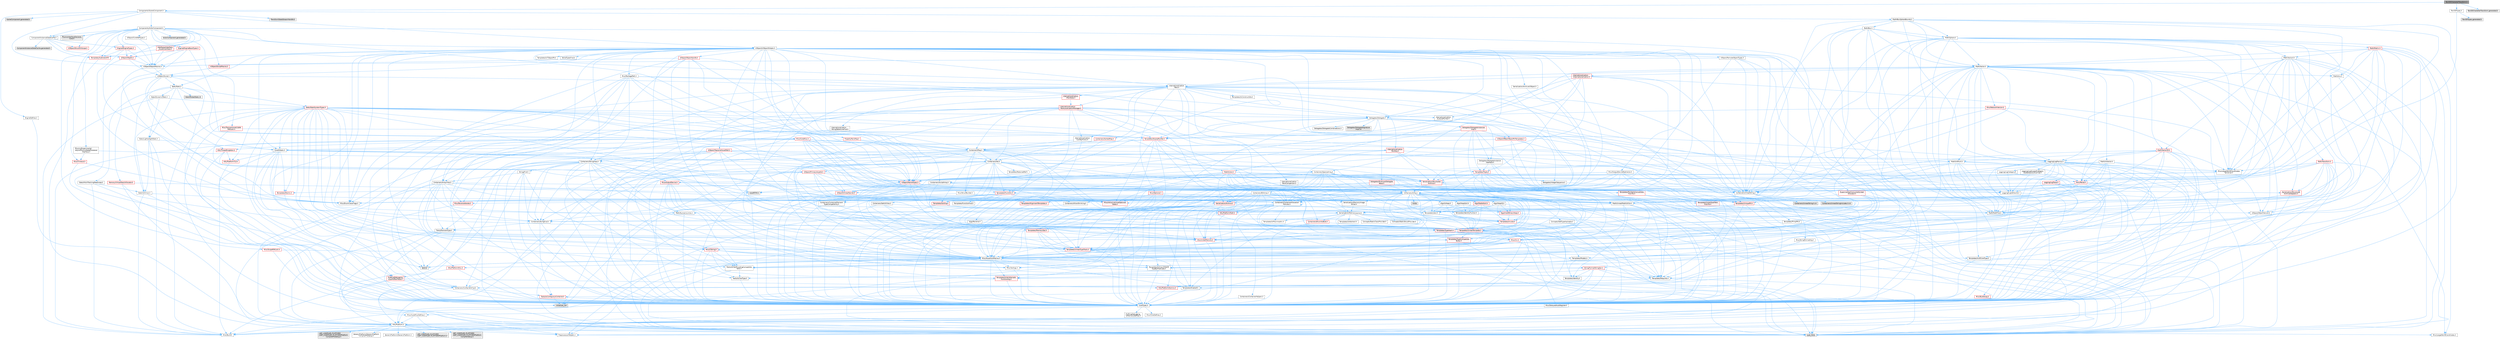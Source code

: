 digraph "Text3DCharacterTransform.h"
{
 // INTERACTIVE_SVG=YES
 // LATEX_PDF_SIZE
  bgcolor="transparent";
  edge [fontname=Helvetica,fontsize=10,labelfontname=Helvetica,labelfontsize=10];
  node [fontname=Helvetica,fontsize=10,shape=box,height=0.2,width=0.4];
  Node1 [id="Node000001",label="Text3DCharacterTransform.h",height=0.2,width=0.4,color="gray40", fillcolor="grey60", style="filled", fontcolor="black",tooltip=" "];
  Node1 -> Node2 [id="edge1_Node000001_Node000002",color="steelblue1",style="solid",tooltip=" "];
  Node2 [id="Node000002",label="Components/SceneComponent.h",height=0.2,width=0.4,color="grey40", fillcolor="white", style="filled",URL="$dd/de8/SceneComponent_8h.html",tooltip=" "];
  Node2 -> Node3 [id="edge2_Node000002_Node000003",color="steelblue1",style="solid",tooltip=" "];
  Node3 [id="Node000003",label="EngineDefines.h",height=0.2,width=0.4,color="grey40", fillcolor="white", style="filled",URL="$de/d63/EngineDefines_8h.html",tooltip=" "];
  Node3 -> Node4 [id="edge3_Node000003_Node000004",color="steelblue1",style="solid",tooltip=" "];
  Node4 [id="Node000004",label="HAL/Platform.h",height=0.2,width=0.4,color="grey40", fillcolor="white", style="filled",URL="$d9/dd0/Platform_8h.html",tooltip=" "];
  Node4 -> Node5 [id="edge4_Node000004_Node000005",color="steelblue1",style="solid",tooltip=" "];
  Node5 [id="Node000005",label="Misc/Build.h",height=0.2,width=0.4,color="grey40", fillcolor="white", style="filled",URL="$d3/dbb/Build_8h.html",tooltip=" "];
  Node4 -> Node6 [id="edge5_Node000004_Node000006",color="steelblue1",style="solid",tooltip=" "];
  Node6 [id="Node000006",label="Misc/LargeWorldCoordinates.h",height=0.2,width=0.4,color="grey40", fillcolor="white", style="filled",URL="$d2/dcb/LargeWorldCoordinates_8h.html",tooltip=" "];
  Node4 -> Node7 [id="edge6_Node000004_Node000007",color="steelblue1",style="solid",tooltip=" "];
  Node7 [id="Node000007",label="type_traits",height=0.2,width=0.4,color="grey60", fillcolor="#E0E0E0", style="filled",tooltip=" "];
  Node4 -> Node8 [id="edge7_Node000004_Node000008",color="steelblue1",style="solid",tooltip=" "];
  Node8 [id="Node000008",label="PreprocessorHelpers.h",height=0.2,width=0.4,color="grey40", fillcolor="white", style="filled",URL="$db/ddb/PreprocessorHelpers_8h.html",tooltip=" "];
  Node4 -> Node9 [id="edge8_Node000004_Node000009",color="steelblue1",style="solid",tooltip=" "];
  Node9 [id="Node000009",label="UBT_COMPILED_PLATFORM\l/UBT_COMPILED_PLATFORMPlatform\lCompilerPreSetup.h",height=0.2,width=0.4,color="grey60", fillcolor="#E0E0E0", style="filled",tooltip=" "];
  Node4 -> Node10 [id="edge9_Node000004_Node000010",color="steelblue1",style="solid",tooltip=" "];
  Node10 [id="Node000010",label="GenericPlatform/GenericPlatform\lCompilerPreSetup.h",height=0.2,width=0.4,color="grey40", fillcolor="white", style="filled",URL="$d9/dc8/GenericPlatformCompilerPreSetup_8h.html",tooltip=" "];
  Node4 -> Node11 [id="edge10_Node000004_Node000011",color="steelblue1",style="solid",tooltip=" "];
  Node11 [id="Node000011",label="GenericPlatform/GenericPlatform.h",height=0.2,width=0.4,color="grey40", fillcolor="white", style="filled",URL="$d6/d84/GenericPlatform_8h.html",tooltip=" "];
  Node4 -> Node12 [id="edge11_Node000004_Node000012",color="steelblue1",style="solid",tooltip=" "];
  Node12 [id="Node000012",label="UBT_COMPILED_PLATFORM\l/UBT_COMPILED_PLATFORMPlatform.h",height=0.2,width=0.4,color="grey60", fillcolor="#E0E0E0", style="filled",tooltip=" "];
  Node4 -> Node13 [id="edge12_Node000004_Node000013",color="steelblue1",style="solid",tooltip=" "];
  Node13 [id="Node000013",label="UBT_COMPILED_PLATFORM\l/UBT_COMPILED_PLATFORMPlatform\lCompilerSetup.h",height=0.2,width=0.4,color="grey60", fillcolor="#E0E0E0", style="filled",tooltip=" "];
  Node2 -> Node14 [id="edge13_Node000002_Node000014",color="steelblue1",style="solid",tooltip=" "];
  Node14 [id="Node000014",label="UObject/ObjectMacros.h",height=0.2,width=0.4,color="grey40", fillcolor="white", style="filled",URL="$d8/d8d/ObjectMacros_8h.html",tooltip=" "];
  Node14 -> Node15 [id="edge14_Node000014_Node000015",color="steelblue1",style="solid",tooltip=" "];
  Node15 [id="Node000015",label="Misc/EnumClassFlags.h",height=0.2,width=0.4,color="grey40", fillcolor="white", style="filled",URL="$d8/de7/EnumClassFlags_8h.html",tooltip=" "];
  Node14 -> Node16 [id="edge15_Node000014_Node000016",color="steelblue1",style="solid",tooltip=" "];
  Node16 [id="Node000016",label="UObject/Script.h",height=0.2,width=0.4,color="grey40", fillcolor="white", style="filled",URL="$de/dc6/Script_8h.html",tooltip=" "];
  Node16 -> Node17 [id="edge16_Node000016_Node000017",color="steelblue1",style="solid",tooltip=" "];
  Node17 [id="Node000017",label="Delegates/Delegate.h",height=0.2,width=0.4,color="grey40", fillcolor="white", style="filled",URL="$d4/d80/Delegate_8h.html",tooltip=" "];
  Node17 -> Node18 [id="edge17_Node000017_Node000018",color="steelblue1",style="solid",tooltip=" "];
  Node18 [id="Node000018",label="CoreTypes.h",height=0.2,width=0.4,color="grey40", fillcolor="white", style="filled",URL="$dc/dec/CoreTypes_8h.html",tooltip=" "];
  Node18 -> Node4 [id="edge18_Node000018_Node000004",color="steelblue1",style="solid",tooltip=" "];
  Node18 -> Node19 [id="edge19_Node000018_Node000019",color="steelblue1",style="solid",tooltip=" "];
  Node19 [id="Node000019",label="ProfilingDebugging\l/UMemoryDefines.h",height=0.2,width=0.4,color="grey40", fillcolor="white", style="filled",URL="$d2/da2/UMemoryDefines_8h.html",tooltip=" "];
  Node18 -> Node20 [id="edge20_Node000018_Node000020",color="steelblue1",style="solid",tooltip=" "];
  Node20 [id="Node000020",label="Misc/CoreMiscDefines.h",height=0.2,width=0.4,color="grey40", fillcolor="white", style="filled",URL="$da/d38/CoreMiscDefines_8h.html",tooltip=" "];
  Node20 -> Node4 [id="edge21_Node000020_Node000004",color="steelblue1",style="solid",tooltip=" "];
  Node20 -> Node8 [id="edge22_Node000020_Node000008",color="steelblue1",style="solid",tooltip=" "];
  Node18 -> Node21 [id="edge23_Node000018_Node000021",color="steelblue1",style="solid",tooltip=" "];
  Node21 [id="Node000021",label="Misc/CoreDefines.h",height=0.2,width=0.4,color="grey40", fillcolor="white", style="filled",URL="$d3/dd2/CoreDefines_8h.html",tooltip=" "];
  Node17 -> Node22 [id="edge24_Node000017_Node000022",color="steelblue1",style="solid",tooltip=" "];
  Node22 [id="Node000022",label="Misc/AssertionMacros.h",height=0.2,width=0.4,color="grey40", fillcolor="white", style="filled",URL="$d0/dfa/AssertionMacros_8h.html",tooltip=" "];
  Node22 -> Node18 [id="edge25_Node000022_Node000018",color="steelblue1",style="solid",tooltip=" "];
  Node22 -> Node4 [id="edge26_Node000022_Node000004",color="steelblue1",style="solid",tooltip=" "];
  Node22 -> Node23 [id="edge27_Node000022_Node000023",color="steelblue1",style="solid",tooltip=" "];
  Node23 [id="Node000023",label="HAL/PlatformMisc.h",height=0.2,width=0.4,color="red", fillcolor="#FFF0F0", style="filled",URL="$d0/df5/PlatformMisc_8h.html",tooltip=" "];
  Node23 -> Node18 [id="edge28_Node000023_Node000018",color="steelblue1",style="solid",tooltip=" "];
  Node23 -> Node50 [id="edge29_Node000023_Node000050",color="steelblue1",style="solid",tooltip=" "];
  Node50 [id="Node000050",label="ProfilingDebugging\l/CpuProfilerTrace.h",height=0.2,width=0.4,color="red", fillcolor="#FFF0F0", style="filled",URL="$da/dcb/CpuProfilerTrace_8h.html",tooltip=" "];
  Node50 -> Node18 [id="edge30_Node000050_Node000018",color="steelblue1",style="solid",tooltip=" "];
  Node50 -> Node31 [id="edge31_Node000050_Node000031",color="steelblue1",style="solid",tooltip=" "];
  Node31 [id="Node000031",label="Containers/ContainersFwd.h",height=0.2,width=0.4,color="grey40", fillcolor="white", style="filled",URL="$d4/d0a/ContainersFwd_8h.html",tooltip=" "];
  Node31 -> Node4 [id="edge32_Node000031_Node000004",color="steelblue1",style="solid",tooltip=" "];
  Node31 -> Node18 [id="edge33_Node000031_Node000018",color="steelblue1",style="solid",tooltip=" "];
  Node31 -> Node28 [id="edge34_Node000031_Node000028",color="steelblue1",style="solid",tooltip=" "];
  Node28 [id="Node000028",label="Traits/IsContiguousContainer.h",height=0.2,width=0.4,color="red", fillcolor="#FFF0F0", style="filled",URL="$d5/d3c/IsContiguousContainer_8h.html",tooltip=" "];
  Node28 -> Node18 [id="edge35_Node000028_Node000018",color="steelblue1",style="solid",tooltip=" "];
  Node28 -> Node27 [id="edge36_Node000028_Node000027",color="steelblue1",style="solid",tooltip=" "];
  Node27 [id="Node000027",label="initializer_list",height=0.2,width=0.4,color="grey60", fillcolor="#E0E0E0", style="filled",tooltip=" "];
  Node50 -> Node51 [id="edge37_Node000050_Node000051",color="steelblue1",style="solid",tooltip=" "];
  Node51 [id="Node000051",label="HAL/PlatformAtomics.h",height=0.2,width=0.4,color="red", fillcolor="#FFF0F0", style="filled",URL="$d3/d36/PlatformAtomics_8h.html",tooltip=" "];
  Node51 -> Node18 [id="edge38_Node000051_Node000018",color="steelblue1",style="solid",tooltip=" "];
  Node50 -> Node8 [id="edge39_Node000050_Node000008",color="steelblue1",style="solid",tooltip=" "];
  Node50 -> Node5 [id="edge40_Node000050_Node000005",color="steelblue1",style="solid",tooltip=" "];
  Node22 -> Node8 [id="edge41_Node000022_Node000008",color="steelblue1",style="solid",tooltip=" "];
  Node22 -> Node58 [id="edge42_Node000022_Node000058",color="steelblue1",style="solid",tooltip=" "];
  Node58 [id="Node000058",label="Templates/EnableIf.h",height=0.2,width=0.4,color="grey40", fillcolor="white", style="filled",URL="$d7/d60/EnableIf_8h.html",tooltip=" "];
  Node58 -> Node18 [id="edge43_Node000058_Node000018",color="steelblue1",style="solid",tooltip=" "];
  Node22 -> Node59 [id="edge44_Node000022_Node000059",color="steelblue1",style="solid",tooltip=" "];
  Node59 [id="Node000059",label="Templates/IsArrayOrRefOf\lTypeByPredicate.h",height=0.2,width=0.4,color="grey40", fillcolor="white", style="filled",URL="$d6/da1/IsArrayOrRefOfTypeByPredicate_8h.html",tooltip=" "];
  Node59 -> Node18 [id="edge45_Node000059_Node000018",color="steelblue1",style="solid",tooltip=" "];
  Node22 -> Node60 [id="edge46_Node000022_Node000060",color="steelblue1",style="solid",tooltip=" "];
  Node60 [id="Node000060",label="Templates/IsValidVariadic\lFunctionArg.h",height=0.2,width=0.4,color="red", fillcolor="#FFF0F0", style="filled",URL="$d0/dc8/IsValidVariadicFunctionArg_8h.html",tooltip=" "];
  Node60 -> Node18 [id="edge47_Node000060_Node000018",color="steelblue1",style="solid",tooltip=" "];
  Node60 -> Node7 [id="edge48_Node000060_Node000007",color="steelblue1",style="solid",tooltip=" "];
  Node22 -> Node62 [id="edge49_Node000022_Node000062",color="steelblue1",style="solid",tooltip=" "];
  Node62 [id="Node000062",label="Traits/IsCharEncodingCompatible\lWith.h",height=0.2,width=0.4,color="grey40", fillcolor="white", style="filled",URL="$df/dd1/IsCharEncodingCompatibleWith_8h.html",tooltip=" "];
  Node62 -> Node7 [id="edge50_Node000062_Node000007",color="steelblue1",style="solid",tooltip=" "];
  Node62 -> Node63 [id="edge51_Node000062_Node000063",color="steelblue1",style="solid",tooltip=" "];
  Node63 [id="Node000063",label="Traits/IsCharType.h",height=0.2,width=0.4,color="grey40", fillcolor="white", style="filled",URL="$db/d51/IsCharType_8h.html",tooltip=" "];
  Node63 -> Node18 [id="edge52_Node000063_Node000018",color="steelblue1",style="solid",tooltip=" "];
  Node22 -> Node64 [id="edge53_Node000022_Node000064",color="steelblue1",style="solid",tooltip=" "];
  Node64 [id="Node000064",label="Misc/VarArgs.h",height=0.2,width=0.4,color="grey40", fillcolor="white", style="filled",URL="$d5/d6f/VarArgs_8h.html",tooltip=" "];
  Node64 -> Node18 [id="edge54_Node000064_Node000018",color="steelblue1",style="solid",tooltip=" "];
  Node22 -> Node65 [id="edge55_Node000022_Node000065",color="steelblue1",style="solid",tooltip=" "];
  Node65 [id="Node000065",label="String/FormatStringSan.h",height=0.2,width=0.4,color="red", fillcolor="#FFF0F0", style="filled",URL="$d3/d8b/FormatStringSan_8h.html",tooltip=" "];
  Node65 -> Node7 [id="edge56_Node000065_Node000007",color="steelblue1",style="solid",tooltip=" "];
  Node65 -> Node18 [id="edge57_Node000065_Node000018",color="steelblue1",style="solid",tooltip=" "];
  Node65 -> Node66 [id="edge58_Node000065_Node000066",color="steelblue1",style="solid",tooltip=" "];
  Node66 [id="Node000066",label="Templates/Requires.h",height=0.2,width=0.4,color="grey40", fillcolor="white", style="filled",URL="$dc/d96/Requires_8h.html",tooltip=" "];
  Node66 -> Node58 [id="edge59_Node000066_Node000058",color="steelblue1",style="solid",tooltip=" "];
  Node66 -> Node7 [id="edge60_Node000066_Node000007",color="steelblue1",style="solid",tooltip=" "];
  Node65 -> Node67 [id="edge61_Node000065_Node000067",color="steelblue1",style="solid",tooltip=" "];
  Node67 [id="Node000067",label="Templates/Identity.h",height=0.2,width=0.4,color="grey40", fillcolor="white", style="filled",URL="$d0/dd5/Identity_8h.html",tooltip=" "];
  Node65 -> Node60 [id="edge62_Node000065_Node000060",color="steelblue1",style="solid",tooltip=" "];
  Node65 -> Node63 [id="edge63_Node000065_Node000063",color="steelblue1",style="solid",tooltip=" "];
  Node65 -> Node31 [id="edge64_Node000065_Node000031",color="steelblue1",style="solid",tooltip=" "];
  Node22 -> Node71 [id="edge65_Node000022_Node000071",color="steelblue1",style="solid",tooltip=" "];
  Node71 [id="Node000071",label="atomic",height=0.2,width=0.4,color="grey60", fillcolor="#E0E0E0", style="filled",tooltip=" "];
  Node17 -> Node72 [id="edge66_Node000017_Node000072",color="steelblue1",style="solid",tooltip=" "];
  Node72 [id="Node000072",label="UObject/NameTypes.h",height=0.2,width=0.4,color="red", fillcolor="#FFF0F0", style="filled",URL="$d6/d35/NameTypes_8h.html",tooltip=" "];
  Node72 -> Node18 [id="edge67_Node000072_Node000018",color="steelblue1",style="solid",tooltip=" "];
  Node72 -> Node22 [id="edge68_Node000072_Node000022",color="steelblue1",style="solid",tooltip=" "];
  Node72 -> Node73 [id="edge69_Node000072_Node000073",color="steelblue1",style="solid",tooltip=" "];
  Node73 [id="Node000073",label="HAL/UnrealMemory.h",height=0.2,width=0.4,color="red", fillcolor="#FFF0F0", style="filled",URL="$d9/d96/UnrealMemory_8h.html",tooltip=" "];
  Node73 -> Node18 [id="edge70_Node000073_Node000018",color="steelblue1",style="solid",tooltip=" "];
  Node72 -> Node94 [id="edge71_Node000072_Node000094",color="steelblue1",style="solid",tooltip=" "];
  Node94 [id="Node000094",label="Templates/UnrealTypeTraits.h",height=0.2,width=0.4,color="red", fillcolor="#FFF0F0", style="filled",URL="$d2/d2d/UnrealTypeTraits_8h.html",tooltip=" "];
  Node94 -> Node18 [id="edge72_Node000094_Node000018",color="steelblue1",style="solid",tooltip=" "];
  Node94 -> Node22 [id="edge73_Node000094_Node000022",color="steelblue1",style="solid",tooltip=" "];
  Node94 -> Node58 [id="edge74_Node000094_Node000058",color="steelblue1",style="solid",tooltip=" "];
  Node94 -> Node96 [id="edge75_Node000094_Node000096",color="steelblue1",style="solid",tooltip=" "];
  Node96 [id="Node000096",label="Templates/Models.h",height=0.2,width=0.4,color="grey40", fillcolor="white", style="filled",URL="$d3/d0c/Models_8h.html",tooltip=" "];
  Node96 -> Node67 [id="edge76_Node000096_Node000067",color="steelblue1",style="solid",tooltip=" "];
  Node94 -> Node98 [id="edge77_Node000094_Node000098",color="steelblue1",style="solid",tooltip=" "];
  Node98 [id="Node000098",label="Templates/IsUECoreType.h",height=0.2,width=0.4,color="grey40", fillcolor="white", style="filled",URL="$d1/db8/IsUECoreType_8h.html",tooltip=" "];
  Node98 -> Node18 [id="edge78_Node000098_Node000018",color="steelblue1",style="solid",tooltip=" "];
  Node98 -> Node7 [id="edge79_Node000098_Node000007",color="steelblue1",style="solid",tooltip=" "];
  Node72 -> Node99 [id="edge80_Node000072_Node000099",color="steelblue1",style="solid",tooltip=" "];
  Node99 [id="Node000099",label="Templates/UnrealTemplate.h",height=0.2,width=0.4,color="red", fillcolor="#FFF0F0", style="filled",URL="$d4/d24/UnrealTemplate_8h.html",tooltip=" "];
  Node99 -> Node18 [id="edge81_Node000099_Node000018",color="steelblue1",style="solid",tooltip=" "];
  Node99 -> Node73 [id="edge82_Node000099_Node000073",color="steelblue1",style="solid",tooltip=" "];
  Node99 -> Node94 [id="edge83_Node000099_Node000094",color="steelblue1",style="solid",tooltip=" "];
  Node99 -> Node66 [id="edge84_Node000099_Node000066",color="steelblue1",style="solid",tooltip=" "];
  Node99 -> Node103 [id="edge85_Node000099_Node000103",color="steelblue1",style="solid",tooltip=" "];
  Node103 [id="Node000103",label="Templates/TypeCompatible\lBytes.h",height=0.2,width=0.4,color="red", fillcolor="#FFF0F0", style="filled",URL="$df/d0a/TypeCompatibleBytes_8h.html",tooltip=" "];
  Node103 -> Node18 [id="edge86_Node000103_Node000018",color="steelblue1",style="solid",tooltip=" "];
  Node103 -> Node7 [id="edge87_Node000103_Node000007",color="steelblue1",style="solid",tooltip=" "];
  Node99 -> Node67 [id="edge88_Node000099_Node000067",color="steelblue1",style="solid",tooltip=" "];
  Node99 -> Node28 [id="edge89_Node000099_Node000028",color="steelblue1",style="solid",tooltip=" "];
  Node99 -> Node7 [id="edge90_Node000099_Node000007",color="steelblue1",style="solid",tooltip=" "];
  Node72 -> Node105 [id="edge91_Node000072_Node000105",color="steelblue1",style="solid",tooltip=" "];
  Node105 [id="Node000105",label="Containers/UnrealString.h",height=0.2,width=0.4,color="grey40", fillcolor="white", style="filled",URL="$d5/dba/UnrealString_8h.html",tooltip=" "];
  Node105 -> Node106 [id="edge92_Node000105_Node000106",color="steelblue1",style="solid",tooltip=" "];
  Node106 [id="Node000106",label="Containers/UnrealStringIncludes.h.inl",height=0.2,width=0.4,color="grey60", fillcolor="#E0E0E0", style="filled",tooltip=" "];
  Node105 -> Node107 [id="edge93_Node000105_Node000107",color="steelblue1",style="solid",tooltip=" "];
  Node107 [id="Node000107",label="Containers/UnrealString.h.inl",height=0.2,width=0.4,color="grey60", fillcolor="#E0E0E0", style="filled",tooltip=" "];
  Node105 -> Node108 [id="edge94_Node000105_Node000108",color="steelblue1",style="solid",tooltip=" "];
  Node108 [id="Node000108",label="Misc/StringFormatArg.h",height=0.2,width=0.4,color="grey40", fillcolor="white", style="filled",URL="$d2/d16/StringFormatArg_8h.html",tooltip=" "];
  Node108 -> Node31 [id="edge95_Node000108_Node000031",color="steelblue1",style="solid",tooltip=" "];
  Node72 -> Node25 [id="edge96_Node000072_Node000025",color="steelblue1",style="solid",tooltip=" "];
  Node25 [id="Node000025",label="Containers/StringFwd.h",height=0.2,width=0.4,color="grey40", fillcolor="white", style="filled",URL="$df/d37/StringFwd_8h.html",tooltip=" "];
  Node25 -> Node18 [id="edge97_Node000025_Node000018",color="steelblue1",style="solid",tooltip=" "];
  Node25 -> Node26 [id="edge98_Node000025_Node000026",color="steelblue1",style="solid",tooltip=" "];
  Node26 [id="Node000026",label="Traits/ElementType.h",height=0.2,width=0.4,color="grey40", fillcolor="white", style="filled",URL="$d5/d4f/ElementType_8h.html",tooltip=" "];
  Node26 -> Node4 [id="edge99_Node000026_Node000004",color="steelblue1",style="solid",tooltip=" "];
  Node26 -> Node27 [id="edge100_Node000026_Node000027",color="steelblue1",style="solid",tooltip=" "];
  Node26 -> Node7 [id="edge101_Node000026_Node000007",color="steelblue1",style="solid",tooltip=" "];
  Node25 -> Node28 [id="edge102_Node000025_Node000028",color="steelblue1",style="solid",tooltip=" "];
  Node72 -> Node177 [id="edge103_Node000072_Node000177",color="steelblue1",style="solid",tooltip=" "];
  Node177 [id="Node000177",label="UObject/UnrealNames.h",height=0.2,width=0.4,color="red", fillcolor="#FFF0F0", style="filled",URL="$d8/db1/UnrealNames_8h.html",tooltip=" "];
  Node177 -> Node18 [id="edge104_Node000177_Node000018",color="steelblue1",style="solid",tooltip=" "];
  Node72 -> Node81 [id="edge105_Node000072_Node000081",color="steelblue1",style="solid",tooltip=" "];
  Node81 [id="Node000081",label="Templates/Atomic.h",height=0.2,width=0.4,color="red", fillcolor="#FFF0F0", style="filled",URL="$d3/d91/Atomic_8h.html",tooltip=" "];
  Node81 -> Node71 [id="edge106_Node000081_Node000071",color="steelblue1",style="solid",tooltip=" "];
  Node72 -> Node143 [id="edge107_Node000072_Node000143",color="steelblue1",style="solid",tooltip=" "];
  Node143 [id="Node000143",label="Serialization/MemoryLayout.h",height=0.2,width=0.4,color="grey40", fillcolor="white", style="filled",URL="$d7/d66/MemoryLayout_8h.html",tooltip=" "];
  Node143 -> Node144 [id="edge108_Node000143_Node000144",color="steelblue1",style="solid",tooltip=" "];
  Node144 [id="Node000144",label="Concepts/StaticClassProvider.h",height=0.2,width=0.4,color="grey40", fillcolor="white", style="filled",URL="$dd/d83/StaticClassProvider_8h.html",tooltip=" "];
  Node143 -> Node145 [id="edge109_Node000143_Node000145",color="steelblue1",style="solid",tooltip=" "];
  Node145 [id="Node000145",label="Concepts/StaticStructProvider.h",height=0.2,width=0.4,color="grey40", fillcolor="white", style="filled",URL="$d5/d77/StaticStructProvider_8h.html",tooltip=" "];
  Node143 -> Node146 [id="edge110_Node000143_Node000146",color="steelblue1",style="solid",tooltip=" "];
  Node146 [id="Node000146",label="Containers/EnumAsByte.h",height=0.2,width=0.4,color="red", fillcolor="#FFF0F0", style="filled",URL="$d6/d9a/EnumAsByte_8h.html",tooltip=" "];
  Node146 -> Node18 [id="edge111_Node000146_Node000018",color="steelblue1",style="solid",tooltip=" "];
  Node146 -> Node147 [id="edge112_Node000146_Node000147",color="steelblue1",style="solid",tooltip=" "];
  Node147 [id="Node000147",label="Templates/TypeHash.h",height=0.2,width=0.4,color="red", fillcolor="#FFF0F0", style="filled",URL="$d1/d62/TypeHash_8h.html",tooltip=" "];
  Node147 -> Node18 [id="edge113_Node000147_Node000018",color="steelblue1",style="solid",tooltip=" "];
  Node147 -> Node66 [id="edge114_Node000147_Node000066",color="steelblue1",style="solid",tooltip=" "];
  Node147 -> Node148 [id="edge115_Node000147_Node000148",color="steelblue1",style="solid",tooltip=" "];
  Node148 [id="Node000148",label="Misc/Crc.h",height=0.2,width=0.4,color="red", fillcolor="#FFF0F0", style="filled",URL="$d4/dd2/Crc_8h.html",tooltip=" "];
  Node148 -> Node18 [id="edge116_Node000148_Node000018",color="steelblue1",style="solid",tooltip=" "];
  Node148 -> Node22 [id="edge117_Node000148_Node000022",color="steelblue1",style="solid",tooltip=" "];
  Node148 -> Node149 [id="edge118_Node000148_Node000149",color="steelblue1",style="solid",tooltip=" "];
  Node149 [id="Node000149",label="Misc/CString.h",height=0.2,width=0.4,color="red", fillcolor="#FFF0F0", style="filled",URL="$d2/d49/CString_8h.html",tooltip=" "];
  Node149 -> Node18 [id="edge119_Node000149_Node000018",color="steelblue1",style="solid",tooltip=" "];
  Node149 -> Node22 [id="edge120_Node000149_Node000022",color="steelblue1",style="solid",tooltip=" "];
  Node149 -> Node64 [id="edge121_Node000149_Node000064",color="steelblue1",style="solid",tooltip=" "];
  Node149 -> Node59 [id="edge122_Node000149_Node000059",color="steelblue1",style="solid",tooltip=" "];
  Node149 -> Node60 [id="edge123_Node000149_Node000060",color="steelblue1",style="solid",tooltip=" "];
  Node149 -> Node62 [id="edge124_Node000149_Node000062",color="steelblue1",style="solid",tooltip=" "];
  Node148 -> Node94 [id="edge125_Node000148_Node000094",color="steelblue1",style="solid",tooltip=" "];
  Node148 -> Node63 [id="edge126_Node000148_Node000063",color="steelblue1",style="solid",tooltip=" "];
  Node147 -> Node7 [id="edge127_Node000147_Node000007",color="steelblue1",style="solid",tooltip=" "];
  Node143 -> Node25 [id="edge128_Node000143_Node000025",color="steelblue1",style="solid",tooltip=" "];
  Node143 -> Node73 [id="edge129_Node000143_Node000073",color="steelblue1",style="solid",tooltip=" "];
  Node143 -> Node154 [id="edge130_Node000143_Node000154",color="steelblue1",style="solid",tooltip=" "];
  Node154 [id="Node000154",label="Misc/DelayedAutoRegister.h",height=0.2,width=0.4,color="grey40", fillcolor="white", style="filled",URL="$d1/dda/DelayedAutoRegister_8h.html",tooltip=" "];
  Node154 -> Node4 [id="edge131_Node000154_Node000004",color="steelblue1",style="solid",tooltip=" "];
  Node143 -> Node58 [id="edge132_Node000143_Node000058",color="steelblue1",style="solid",tooltip=" "];
  Node143 -> Node155 [id="edge133_Node000143_Node000155",color="steelblue1",style="solid",tooltip=" "];
  Node155 [id="Node000155",label="Templates/IsAbstract.h",height=0.2,width=0.4,color="grey40", fillcolor="white", style="filled",URL="$d8/db7/IsAbstract_8h.html",tooltip=" "];
  Node143 -> Node123 [id="edge134_Node000143_Node000123",color="steelblue1",style="solid",tooltip=" "];
  Node123 [id="Node000123",label="Templates/IsPolymorphic.h",height=0.2,width=0.4,color="grey40", fillcolor="white", style="filled",URL="$dc/d20/IsPolymorphic_8h.html",tooltip=" "];
  Node143 -> Node96 [id="edge135_Node000143_Node000096",color="steelblue1",style="solid",tooltip=" "];
  Node143 -> Node99 [id="edge136_Node000143_Node000099",color="steelblue1",style="solid",tooltip=" "];
  Node72 -> Node126 [id="edge137_Node000072_Node000126",color="steelblue1",style="solid",tooltip=" "];
  Node126 [id="Node000126",label="Misc/IntrusiveUnsetOptional\lState.h",height=0.2,width=0.4,color="red", fillcolor="#FFF0F0", style="filled",URL="$d2/d0a/IntrusiveUnsetOptionalState_8h.html",tooltip=" "];
  Node17 -> Node185 [id="edge138_Node000017_Node000185",color="steelblue1",style="solid",tooltip=" "];
  Node185 [id="Node000185",label="Templates/SharedPointer.h",height=0.2,width=0.4,color="red", fillcolor="#FFF0F0", style="filled",URL="$d2/d17/SharedPointer_8h.html",tooltip=" "];
  Node185 -> Node18 [id="edge139_Node000185_Node000018",color="steelblue1",style="solid",tooltip=" "];
  Node185 -> Node126 [id="edge140_Node000185_Node000126",color="steelblue1",style="solid",tooltip=" "];
  Node185 -> Node186 [id="edge141_Node000185_Node000186",color="steelblue1",style="solid",tooltip=" "];
  Node186 [id="Node000186",label="Templates/PointerIsConvertible\lFromTo.h",height=0.2,width=0.4,color="red", fillcolor="#FFF0F0", style="filled",URL="$d6/d65/PointerIsConvertibleFromTo_8h.html",tooltip=" "];
  Node186 -> Node18 [id="edge142_Node000186_Node000018",color="steelblue1",style="solid",tooltip=" "];
  Node186 -> Node170 [id="edge143_Node000186_Node000170",color="steelblue1",style="solid",tooltip=" "];
  Node170 [id="Node000170",label="Templates/LosesQualifiers\lFromTo.h",height=0.2,width=0.4,color="red", fillcolor="#FFF0F0", style="filled",URL="$d2/db3/LosesQualifiersFromTo_8h.html",tooltip=" "];
  Node170 -> Node7 [id="edge144_Node000170_Node000007",color="steelblue1",style="solid",tooltip=" "];
  Node186 -> Node7 [id="edge145_Node000186_Node000007",color="steelblue1",style="solid",tooltip=" "];
  Node185 -> Node22 [id="edge146_Node000185_Node000022",color="steelblue1",style="solid",tooltip=" "];
  Node185 -> Node73 [id="edge147_Node000185_Node000073",color="steelblue1",style="solid",tooltip=" "];
  Node185 -> Node125 [id="edge148_Node000185_Node000125",color="steelblue1",style="solid",tooltip=" "];
  Node125 [id="Node000125",label="Containers/Array.h",height=0.2,width=0.4,color="grey40", fillcolor="white", style="filled",URL="$df/dd0/Array_8h.html",tooltip=" "];
  Node125 -> Node18 [id="edge149_Node000125_Node000018",color="steelblue1",style="solid",tooltip=" "];
  Node125 -> Node22 [id="edge150_Node000125_Node000022",color="steelblue1",style="solid",tooltip=" "];
  Node125 -> Node126 [id="edge151_Node000125_Node000126",color="steelblue1",style="solid",tooltip=" "];
  Node125 -> Node128 [id="edge152_Node000125_Node000128",color="steelblue1",style="solid",tooltip=" "];
  Node128 [id="Node000128",label="Misc/ReverseIterate.h",height=0.2,width=0.4,color="red", fillcolor="#FFF0F0", style="filled",URL="$db/de3/ReverseIterate_8h.html",tooltip=" "];
  Node128 -> Node4 [id="edge153_Node000128_Node000004",color="steelblue1",style="solid",tooltip=" "];
  Node125 -> Node73 [id="edge154_Node000125_Node000073",color="steelblue1",style="solid",tooltip=" "];
  Node125 -> Node94 [id="edge155_Node000125_Node000094",color="steelblue1",style="solid",tooltip=" "];
  Node125 -> Node99 [id="edge156_Node000125_Node000099",color="steelblue1",style="solid",tooltip=" "];
  Node125 -> Node130 [id="edge157_Node000125_Node000130",color="steelblue1",style="solid",tooltip=" "];
  Node130 [id="Node000130",label="Containers/AllowShrinking.h",height=0.2,width=0.4,color="grey40", fillcolor="white", style="filled",URL="$d7/d1a/AllowShrinking_8h.html",tooltip=" "];
  Node130 -> Node18 [id="edge158_Node000130_Node000018",color="steelblue1",style="solid",tooltip=" "];
  Node125 -> Node113 [id="edge159_Node000125_Node000113",color="steelblue1",style="solid",tooltip=" "];
  Node113 [id="Node000113",label="Containers/ContainerAllocation\lPolicies.h",height=0.2,width=0.4,color="grey40", fillcolor="white", style="filled",URL="$d7/dff/ContainerAllocationPolicies_8h.html",tooltip=" "];
  Node113 -> Node18 [id="edge160_Node000113_Node000018",color="steelblue1",style="solid",tooltip=" "];
  Node113 -> Node114 [id="edge161_Node000113_Node000114",color="steelblue1",style="solid",tooltip=" "];
  Node114 [id="Node000114",label="Containers/ContainerHelpers.h",height=0.2,width=0.4,color="grey40", fillcolor="white", style="filled",URL="$d7/d33/ContainerHelpers_8h.html",tooltip=" "];
  Node114 -> Node18 [id="edge162_Node000114_Node000018",color="steelblue1",style="solid",tooltip=" "];
  Node113 -> Node113 [id="edge163_Node000113_Node000113",color="steelblue1",style="solid",tooltip=" "];
  Node113 -> Node115 [id="edge164_Node000113_Node000115",color="steelblue1",style="solid",tooltip=" "];
  Node115 [id="Node000115",label="HAL/PlatformMath.h",height=0.2,width=0.4,color="red", fillcolor="#FFF0F0", style="filled",URL="$dc/d53/PlatformMath_8h.html",tooltip=" "];
  Node115 -> Node18 [id="edge165_Node000115_Node000018",color="steelblue1",style="solid",tooltip=" "];
  Node113 -> Node73 [id="edge166_Node000113_Node000073",color="steelblue1",style="solid",tooltip=" "];
  Node113 -> Node45 [id="edge167_Node000113_Node000045",color="steelblue1",style="solid",tooltip=" "];
  Node45 [id="Node000045",label="Math/NumericLimits.h",height=0.2,width=0.4,color="grey40", fillcolor="white", style="filled",URL="$df/d1b/NumericLimits_8h.html",tooltip=" "];
  Node45 -> Node18 [id="edge168_Node000045_Node000018",color="steelblue1",style="solid",tooltip=" "];
  Node113 -> Node22 [id="edge169_Node000113_Node000022",color="steelblue1",style="solid",tooltip=" "];
  Node113 -> Node123 [id="edge170_Node000113_Node000123",color="steelblue1",style="solid",tooltip=" "];
  Node113 -> Node124 [id="edge171_Node000113_Node000124",color="steelblue1",style="solid",tooltip=" "];
  Node124 [id="Node000124",label="Templates/MemoryOps.h",height=0.2,width=0.4,color="red", fillcolor="#FFF0F0", style="filled",URL="$db/dea/MemoryOps_8h.html",tooltip=" "];
  Node124 -> Node18 [id="edge172_Node000124_Node000018",color="steelblue1",style="solid",tooltip=" "];
  Node124 -> Node73 [id="edge173_Node000124_Node000073",color="steelblue1",style="solid",tooltip=" "];
  Node124 -> Node66 [id="edge174_Node000124_Node000066",color="steelblue1",style="solid",tooltip=" "];
  Node124 -> Node94 [id="edge175_Node000124_Node000094",color="steelblue1",style="solid",tooltip=" "];
  Node124 -> Node7 [id="edge176_Node000124_Node000007",color="steelblue1",style="solid",tooltip=" "];
  Node113 -> Node103 [id="edge177_Node000113_Node000103",color="steelblue1",style="solid",tooltip=" "];
  Node113 -> Node7 [id="edge178_Node000113_Node000007",color="steelblue1",style="solid",tooltip=" "];
  Node125 -> Node131 [id="edge179_Node000125_Node000131",color="steelblue1",style="solid",tooltip=" "];
  Node131 [id="Node000131",label="Containers/ContainerElement\lTypeCompatibility.h",height=0.2,width=0.4,color="grey40", fillcolor="white", style="filled",URL="$df/ddf/ContainerElementTypeCompatibility_8h.html",tooltip=" "];
  Node131 -> Node18 [id="edge180_Node000131_Node000018",color="steelblue1",style="solid",tooltip=" "];
  Node131 -> Node94 [id="edge181_Node000131_Node000094",color="steelblue1",style="solid",tooltip=" "];
  Node125 -> Node132 [id="edge182_Node000125_Node000132",color="steelblue1",style="solid",tooltip=" "];
  Node132 [id="Node000132",label="Serialization/Archive.h",height=0.2,width=0.4,color="red", fillcolor="#FFF0F0", style="filled",URL="$d7/d3b/Archive_8h.html",tooltip=" "];
  Node132 -> Node18 [id="edge183_Node000132_Node000018",color="steelblue1",style="solid",tooltip=" "];
  Node132 -> Node32 [id="edge184_Node000132_Node000032",color="steelblue1",style="solid",tooltip=" "];
  Node32 [id="Node000032",label="Math/MathFwd.h",height=0.2,width=0.4,color="grey40", fillcolor="white", style="filled",URL="$d2/d10/MathFwd_8h.html",tooltip=" "];
  Node32 -> Node4 [id="edge185_Node000032_Node000004",color="steelblue1",style="solid",tooltip=" "];
  Node132 -> Node22 [id="edge186_Node000132_Node000022",color="steelblue1",style="solid",tooltip=" "];
  Node132 -> Node5 [id="edge187_Node000132_Node000005",color="steelblue1",style="solid",tooltip=" "];
  Node132 -> Node64 [id="edge188_Node000132_Node000064",color="steelblue1",style="solid",tooltip=" "];
  Node132 -> Node58 [id="edge189_Node000132_Node000058",color="steelblue1",style="solid",tooltip=" "];
  Node132 -> Node59 [id="edge190_Node000132_Node000059",color="steelblue1",style="solid",tooltip=" "];
  Node132 -> Node60 [id="edge191_Node000132_Node000060",color="steelblue1",style="solid",tooltip=" "];
  Node132 -> Node99 [id="edge192_Node000132_Node000099",color="steelblue1",style="solid",tooltip=" "];
  Node132 -> Node62 [id="edge193_Node000132_Node000062",color="steelblue1",style="solid",tooltip=" "];
  Node132 -> Node141 [id="edge194_Node000132_Node000141",color="steelblue1",style="solid",tooltip=" "];
  Node141 [id="Node000141",label="UObject/ObjectVersion.h",height=0.2,width=0.4,color="grey40", fillcolor="white", style="filled",URL="$da/d63/ObjectVersion_8h.html",tooltip=" "];
  Node141 -> Node18 [id="edge195_Node000141_Node000018",color="steelblue1",style="solid",tooltip=" "];
  Node125 -> Node142 [id="edge196_Node000125_Node000142",color="steelblue1",style="solid",tooltip=" "];
  Node142 [id="Node000142",label="Serialization/MemoryImage\lWriter.h",height=0.2,width=0.4,color="grey40", fillcolor="white", style="filled",URL="$d0/d08/MemoryImageWriter_8h.html",tooltip=" "];
  Node142 -> Node18 [id="edge197_Node000142_Node000018",color="steelblue1",style="solid",tooltip=" "];
  Node142 -> Node143 [id="edge198_Node000142_Node000143",color="steelblue1",style="solid",tooltip=" "];
  Node125 -> Node156 [id="edge199_Node000125_Node000156",color="steelblue1",style="solid",tooltip=" "];
  Node156 [id="Node000156",label="Algo/Heapify.h",height=0.2,width=0.4,color="grey40", fillcolor="white", style="filled",URL="$d0/d2a/Heapify_8h.html",tooltip=" "];
  Node156 -> Node157 [id="edge200_Node000156_Node000157",color="steelblue1",style="solid",tooltip=" "];
  Node157 [id="Node000157",label="Algo/Impl/BinaryHeap.h",height=0.2,width=0.4,color="red", fillcolor="#FFF0F0", style="filled",URL="$d7/da3/Algo_2Impl_2BinaryHeap_8h.html",tooltip=" "];
  Node157 -> Node158 [id="edge201_Node000157_Node000158",color="steelblue1",style="solid",tooltip=" "];
  Node158 [id="Node000158",label="Templates/Invoke.h",height=0.2,width=0.4,color="red", fillcolor="#FFF0F0", style="filled",URL="$d7/deb/Invoke_8h.html",tooltip=" "];
  Node158 -> Node18 [id="edge202_Node000158_Node000018",color="steelblue1",style="solid",tooltip=" "];
  Node158 -> Node99 [id="edge203_Node000158_Node000099",color="steelblue1",style="solid",tooltip=" "];
  Node158 -> Node7 [id="edge204_Node000158_Node000007",color="steelblue1",style="solid",tooltip=" "];
  Node157 -> Node7 [id="edge205_Node000157_Node000007",color="steelblue1",style="solid",tooltip=" "];
  Node156 -> Node162 [id="edge206_Node000156_Node000162",color="steelblue1",style="solid",tooltip=" "];
  Node162 [id="Node000162",label="Templates/IdentityFunctor.h",height=0.2,width=0.4,color="grey40", fillcolor="white", style="filled",URL="$d7/d2e/IdentityFunctor_8h.html",tooltip=" "];
  Node162 -> Node4 [id="edge207_Node000162_Node000004",color="steelblue1",style="solid",tooltip=" "];
  Node156 -> Node158 [id="edge208_Node000156_Node000158",color="steelblue1",style="solid",tooltip=" "];
  Node156 -> Node163 [id="edge209_Node000156_Node000163",color="steelblue1",style="solid",tooltip=" "];
  Node163 [id="Node000163",label="Templates/Less.h",height=0.2,width=0.4,color="grey40", fillcolor="white", style="filled",URL="$de/dc8/Less_8h.html",tooltip=" "];
  Node163 -> Node18 [id="edge210_Node000163_Node000018",color="steelblue1",style="solid",tooltip=" "];
  Node163 -> Node99 [id="edge211_Node000163_Node000099",color="steelblue1",style="solid",tooltip=" "];
  Node156 -> Node99 [id="edge212_Node000156_Node000099",color="steelblue1",style="solid",tooltip=" "];
  Node125 -> Node164 [id="edge213_Node000125_Node000164",color="steelblue1",style="solid",tooltip=" "];
  Node164 [id="Node000164",label="Algo/HeapSort.h",height=0.2,width=0.4,color="grey40", fillcolor="white", style="filled",URL="$d3/d92/HeapSort_8h.html",tooltip=" "];
  Node164 -> Node157 [id="edge214_Node000164_Node000157",color="steelblue1",style="solid",tooltip=" "];
  Node164 -> Node162 [id="edge215_Node000164_Node000162",color="steelblue1",style="solid",tooltip=" "];
  Node164 -> Node163 [id="edge216_Node000164_Node000163",color="steelblue1",style="solid",tooltip=" "];
  Node164 -> Node99 [id="edge217_Node000164_Node000099",color="steelblue1",style="solid",tooltip=" "];
  Node125 -> Node165 [id="edge218_Node000125_Node000165",color="steelblue1",style="solid",tooltip=" "];
  Node165 [id="Node000165",label="Algo/IsHeap.h",height=0.2,width=0.4,color="grey40", fillcolor="white", style="filled",URL="$de/d32/IsHeap_8h.html",tooltip=" "];
  Node165 -> Node157 [id="edge219_Node000165_Node000157",color="steelblue1",style="solid",tooltip=" "];
  Node165 -> Node162 [id="edge220_Node000165_Node000162",color="steelblue1",style="solid",tooltip=" "];
  Node165 -> Node158 [id="edge221_Node000165_Node000158",color="steelblue1",style="solid",tooltip=" "];
  Node165 -> Node163 [id="edge222_Node000165_Node000163",color="steelblue1",style="solid",tooltip=" "];
  Node165 -> Node99 [id="edge223_Node000165_Node000099",color="steelblue1",style="solid",tooltip=" "];
  Node125 -> Node157 [id="edge224_Node000125_Node000157",color="steelblue1",style="solid",tooltip=" "];
  Node125 -> Node166 [id="edge225_Node000125_Node000166",color="steelblue1",style="solid",tooltip=" "];
  Node166 [id="Node000166",label="Algo/StableSort.h",height=0.2,width=0.4,color="red", fillcolor="#FFF0F0", style="filled",URL="$d7/d3c/StableSort_8h.html",tooltip=" "];
  Node166 -> Node162 [id="edge226_Node000166_Node000162",color="steelblue1",style="solid",tooltip=" "];
  Node166 -> Node158 [id="edge227_Node000166_Node000158",color="steelblue1",style="solid",tooltip=" "];
  Node166 -> Node163 [id="edge228_Node000166_Node000163",color="steelblue1",style="solid",tooltip=" "];
  Node166 -> Node99 [id="edge229_Node000166_Node000099",color="steelblue1",style="solid",tooltip=" "];
  Node125 -> Node169 [id="edge230_Node000125_Node000169",color="steelblue1",style="solid",tooltip=" "];
  Node169 [id="Node000169",label="Concepts/GetTypeHashable.h",height=0.2,width=0.4,color="grey40", fillcolor="white", style="filled",URL="$d3/da2/GetTypeHashable_8h.html",tooltip=" "];
  Node169 -> Node18 [id="edge231_Node000169_Node000018",color="steelblue1",style="solid",tooltip=" "];
  Node169 -> Node147 [id="edge232_Node000169_Node000147",color="steelblue1",style="solid",tooltip=" "];
  Node125 -> Node162 [id="edge233_Node000125_Node000162",color="steelblue1",style="solid",tooltip=" "];
  Node125 -> Node158 [id="edge234_Node000125_Node000158",color="steelblue1",style="solid",tooltip=" "];
  Node125 -> Node163 [id="edge235_Node000125_Node000163",color="steelblue1",style="solid",tooltip=" "];
  Node125 -> Node170 [id="edge236_Node000125_Node000170",color="steelblue1",style="solid",tooltip=" "];
  Node125 -> Node66 [id="edge237_Node000125_Node000066",color="steelblue1",style="solid",tooltip=" "];
  Node125 -> Node171 [id="edge238_Node000125_Node000171",color="steelblue1",style="solid",tooltip=" "];
  Node171 [id="Node000171",label="Templates/Sorting.h",height=0.2,width=0.4,color="red", fillcolor="#FFF0F0", style="filled",URL="$d3/d9e/Sorting_8h.html",tooltip=" "];
  Node171 -> Node18 [id="edge239_Node000171_Node000018",color="steelblue1",style="solid",tooltip=" "];
  Node171 -> Node115 [id="edge240_Node000171_Node000115",color="steelblue1",style="solid",tooltip=" "];
  Node171 -> Node163 [id="edge241_Node000171_Node000163",color="steelblue1",style="solid",tooltip=" "];
  Node125 -> Node175 [id="edge242_Node000125_Node000175",color="steelblue1",style="solid",tooltip=" "];
  Node175 [id="Node000175",label="Templates/AlignmentTemplates.h",height=0.2,width=0.4,color="red", fillcolor="#FFF0F0", style="filled",URL="$dd/d32/AlignmentTemplates_8h.html",tooltip=" "];
  Node175 -> Node18 [id="edge243_Node000175_Node000018",color="steelblue1",style="solid",tooltip=" "];
  Node125 -> Node26 [id="edge244_Node000125_Node000026",color="steelblue1",style="solid",tooltip=" "];
  Node125 -> Node121 [id="edge245_Node000125_Node000121",color="steelblue1",style="solid",tooltip=" "];
  Node121 [id="Node000121",label="limits",height=0.2,width=0.4,color="grey60", fillcolor="#E0E0E0", style="filled",tooltip=" "];
  Node125 -> Node7 [id="edge246_Node000125_Node000007",color="steelblue1",style="solid",tooltip=" "];
  Node185 -> Node187 [id="edge247_Node000185_Node000187",color="steelblue1",style="solid",tooltip=" "];
  Node187 [id="Node000187",label="Containers/Map.h",height=0.2,width=0.4,color="grey40", fillcolor="white", style="filled",URL="$df/d79/Map_8h.html",tooltip=" "];
  Node187 -> Node18 [id="edge248_Node000187_Node000018",color="steelblue1",style="solid",tooltip=" "];
  Node187 -> Node188 [id="edge249_Node000187_Node000188",color="steelblue1",style="solid",tooltip=" "];
  Node188 [id="Node000188",label="Algo/Reverse.h",height=0.2,width=0.4,color="grey40", fillcolor="white", style="filled",URL="$d5/d93/Reverse_8h.html",tooltip=" "];
  Node188 -> Node18 [id="edge250_Node000188_Node000018",color="steelblue1",style="solid",tooltip=" "];
  Node188 -> Node99 [id="edge251_Node000188_Node000099",color="steelblue1",style="solid",tooltip=" "];
  Node187 -> Node131 [id="edge252_Node000187_Node000131",color="steelblue1",style="solid",tooltip=" "];
  Node187 -> Node189 [id="edge253_Node000187_Node000189",color="steelblue1",style="solid",tooltip=" "];
  Node189 [id="Node000189",label="Containers/Set.h",height=0.2,width=0.4,color="grey40", fillcolor="white", style="filled",URL="$d4/d45/Set_8h.html",tooltip=" "];
  Node189 -> Node113 [id="edge254_Node000189_Node000113",color="steelblue1",style="solid",tooltip=" "];
  Node189 -> Node131 [id="edge255_Node000189_Node000131",color="steelblue1",style="solid",tooltip=" "];
  Node189 -> Node190 [id="edge256_Node000189_Node000190",color="steelblue1",style="solid",tooltip=" "];
  Node190 [id="Node000190",label="Containers/SetUtilities.h",height=0.2,width=0.4,color="grey40", fillcolor="white", style="filled",URL="$dc/de5/SetUtilities_8h.html",tooltip=" "];
  Node190 -> Node18 [id="edge257_Node000190_Node000018",color="steelblue1",style="solid",tooltip=" "];
  Node190 -> Node143 [id="edge258_Node000190_Node000143",color="steelblue1",style="solid",tooltip=" "];
  Node190 -> Node124 [id="edge259_Node000190_Node000124",color="steelblue1",style="solid",tooltip=" "];
  Node190 -> Node94 [id="edge260_Node000190_Node000094",color="steelblue1",style="solid",tooltip=" "];
  Node189 -> Node191 [id="edge261_Node000189_Node000191",color="steelblue1",style="solid",tooltip=" "];
  Node191 [id="Node000191",label="Containers/SparseArray.h",height=0.2,width=0.4,color="grey40", fillcolor="white", style="filled",URL="$d5/dbf/SparseArray_8h.html",tooltip=" "];
  Node191 -> Node18 [id="edge262_Node000191_Node000018",color="steelblue1",style="solid",tooltip=" "];
  Node191 -> Node22 [id="edge263_Node000191_Node000022",color="steelblue1",style="solid",tooltip=" "];
  Node191 -> Node73 [id="edge264_Node000191_Node000073",color="steelblue1",style="solid",tooltip=" "];
  Node191 -> Node94 [id="edge265_Node000191_Node000094",color="steelblue1",style="solid",tooltip=" "];
  Node191 -> Node99 [id="edge266_Node000191_Node000099",color="steelblue1",style="solid",tooltip=" "];
  Node191 -> Node113 [id="edge267_Node000191_Node000113",color="steelblue1",style="solid",tooltip=" "];
  Node191 -> Node163 [id="edge268_Node000191_Node000163",color="steelblue1",style="solid",tooltip=" "];
  Node191 -> Node125 [id="edge269_Node000191_Node000125",color="steelblue1",style="solid",tooltip=" "];
  Node191 -> Node174 [id="edge270_Node000191_Node000174",color="steelblue1",style="solid",tooltip=" "];
  Node174 [id="Node000174",label="Math/UnrealMathUtility.h",height=0.2,width=0.4,color="grey40", fillcolor="white", style="filled",URL="$db/db8/UnrealMathUtility_8h.html",tooltip=" "];
  Node174 -> Node18 [id="edge271_Node000174_Node000018",color="steelblue1",style="solid",tooltip=" "];
  Node174 -> Node22 [id="edge272_Node000174_Node000022",color="steelblue1",style="solid",tooltip=" "];
  Node174 -> Node115 [id="edge273_Node000174_Node000115",color="steelblue1",style="solid",tooltip=" "];
  Node174 -> Node32 [id="edge274_Node000174_Node000032",color="steelblue1",style="solid",tooltip=" "];
  Node174 -> Node67 [id="edge275_Node000174_Node000067",color="steelblue1",style="solid",tooltip=" "];
  Node174 -> Node66 [id="edge276_Node000174_Node000066",color="steelblue1",style="solid",tooltip=" "];
  Node191 -> Node192 [id="edge277_Node000191_Node000192",color="steelblue1",style="solid",tooltip=" "];
  Node192 [id="Node000192",label="Containers/ScriptArray.h",height=0.2,width=0.4,color="grey40", fillcolor="white", style="filled",URL="$dc/daf/ScriptArray_8h.html",tooltip=" "];
  Node192 -> Node18 [id="edge278_Node000192_Node000018",color="steelblue1",style="solid",tooltip=" "];
  Node192 -> Node22 [id="edge279_Node000192_Node000022",color="steelblue1",style="solid",tooltip=" "];
  Node192 -> Node73 [id="edge280_Node000192_Node000073",color="steelblue1",style="solid",tooltip=" "];
  Node192 -> Node130 [id="edge281_Node000192_Node000130",color="steelblue1",style="solid",tooltip=" "];
  Node192 -> Node113 [id="edge282_Node000192_Node000113",color="steelblue1",style="solid",tooltip=" "];
  Node192 -> Node125 [id="edge283_Node000192_Node000125",color="steelblue1",style="solid",tooltip=" "];
  Node192 -> Node27 [id="edge284_Node000192_Node000027",color="steelblue1",style="solid",tooltip=" "];
  Node191 -> Node193 [id="edge285_Node000191_Node000193",color="steelblue1",style="solid",tooltip=" "];
  Node193 [id="Node000193",label="Containers/BitArray.h",height=0.2,width=0.4,color="grey40", fillcolor="white", style="filled",URL="$d1/de4/BitArray_8h.html",tooltip=" "];
  Node193 -> Node113 [id="edge286_Node000193_Node000113",color="steelblue1",style="solid",tooltip=" "];
  Node193 -> Node18 [id="edge287_Node000193_Node000018",color="steelblue1",style="solid",tooltip=" "];
  Node193 -> Node51 [id="edge288_Node000193_Node000051",color="steelblue1",style="solid",tooltip=" "];
  Node193 -> Node73 [id="edge289_Node000193_Node000073",color="steelblue1",style="solid",tooltip=" "];
  Node193 -> Node174 [id="edge290_Node000193_Node000174",color="steelblue1",style="solid",tooltip=" "];
  Node193 -> Node22 [id="edge291_Node000193_Node000022",color="steelblue1",style="solid",tooltip=" "];
  Node193 -> Node15 [id="edge292_Node000193_Node000015",color="steelblue1",style="solid",tooltip=" "];
  Node193 -> Node132 [id="edge293_Node000193_Node000132",color="steelblue1",style="solid",tooltip=" "];
  Node193 -> Node142 [id="edge294_Node000193_Node000142",color="steelblue1",style="solid",tooltip=" "];
  Node193 -> Node143 [id="edge295_Node000193_Node000143",color="steelblue1",style="solid",tooltip=" "];
  Node193 -> Node58 [id="edge296_Node000193_Node000058",color="steelblue1",style="solid",tooltip=" "];
  Node193 -> Node158 [id="edge297_Node000193_Node000158",color="steelblue1",style="solid",tooltip=" "];
  Node193 -> Node99 [id="edge298_Node000193_Node000099",color="steelblue1",style="solid",tooltip=" "];
  Node193 -> Node94 [id="edge299_Node000193_Node000094",color="steelblue1",style="solid",tooltip=" "];
  Node191 -> Node194 [id="edge300_Node000191_Node000194",color="steelblue1",style="solid",tooltip=" "];
  Node194 [id="Node000194",label="Serialization/Structured\lArchive.h",height=0.2,width=0.4,color="red", fillcolor="#FFF0F0", style="filled",URL="$d9/d1e/StructuredArchive_8h.html",tooltip=" "];
  Node194 -> Node125 [id="edge301_Node000194_Node000125",color="steelblue1",style="solid",tooltip=" "];
  Node194 -> Node113 [id="edge302_Node000194_Node000113",color="steelblue1",style="solid",tooltip=" "];
  Node194 -> Node18 [id="edge303_Node000194_Node000018",color="steelblue1",style="solid",tooltip=" "];
  Node194 -> Node5 [id="edge304_Node000194_Node000005",color="steelblue1",style="solid",tooltip=" "];
  Node194 -> Node132 [id="edge305_Node000194_Node000132",color="steelblue1",style="solid",tooltip=" "];
  Node194 -> Node198 [id="edge306_Node000194_Node000198",color="steelblue1",style="solid",tooltip=" "];
  Node198 [id="Node000198",label="Serialization/Structured\lArchiveAdapters.h",height=0.2,width=0.4,color="red", fillcolor="#FFF0F0", style="filled",URL="$d3/de1/StructuredArchiveAdapters_8h.html",tooltip=" "];
  Node198 -> Node18 [id="edge307_Node000198_Node000018",color="steelblue1",style="solid",tooltip=" "];
  Node198 -> Node96 [id="edge308_Node000198_Node000096",color="steelblue1",style="solid",tooltip=" "];
  Node191 -> Node142 [id="edge309_Node000191_Node000142",color="steelblue1",style="solid",tooltip=" "];
  Node191 -> Node105 [id="edge310_Node000191_Node000105",color="steelblue1",style="solid",tooltip=" "];
  Node191 -> Node126 [id="edge311_Node000191_Node000126",color="steelblue1",style="solid",tooltip=" "];
  Node189 -> Node31 [id="edge312_Node000189_Node000031",color="steelblue1",style="solid",tooltip=" "];
  Node189 -> Node174 [id="edge313_Node000189_Node000174",color="steelblue1",style="solid",tooltip=" "];
  Node189 -> Node22 [id="edge314_Node000189_Node000022",color="steelblue1",style="solid",tooltip=" "];
  Node189 -> Node209 [id="edge315_Node000189_Node000209",color="steelblue1",style="solid",tooltip=" "];
  Node209 [id="Node000209",label="Misc/StructBuilder.h",height=0.2,width=0.4,color="grey40", fillcolor="white", style="filled",URL="$d9/db3/StructBuilder_8h.html",tooltip=" "];
  Node209 -> Node18 [id="edge316_Node000209_Node000018",color="steelblue1",style="solid",tooltip=" "];
  Node209 -> Node174 [id="edge317_Node000209_Node000174",color="steelblue1",style="solid",tooltip=" "];
  Node209 -> Node175 [id="edge318_Node000209_Node000175",color="steelblue1",style="solid",tooltip=" "];
  Node189 -> Node142 [id="edge319_Node000189_Node000142",color="steelblue1",style="solid",tooltip=" "];
  Node189 -> Node194 [id="edge320_Node000189_Node000194",color="steelblue1",style="solid",tooltip=" "];
  Node189 -> Node210 [id="edge321_Node000189_Node000210",color="steelblue1",style="solid",tooltip=" "];
  Node210 [id="Node000210",label="Templates/Function.h",height=0.2,width=0.4,color="red", fillcolor="#FFF0F0", style="filled",URL="$df/df5/Function_8h.html",tooltip=" "];
  Node210 -> Node18 [id="edge322_Node000210_Node000018",color="steelblue1",style="solid",tooltip=" "];
  Node210 -> Node22 [id="edge323_Node000210_Node000022",color="steelblue1",style="solid",tooltip=" "];
  Node210 -> Node126 [id="edge324_Node000210_Node000126",color="steelblue1",style="solid",tooltip=" "];
  Node210 -> Node73 [id="edge325_Node000210_Node000073",color="steelblue1",style="solid",tooltip=" "];
  Node210 -> Node211 [id="edge326_Node000210_Node000211",color="steelblue1",style="solid",tooltip=" "];
  Node211 [id="Node000211",label="Templates/FunctionFwd.h",height=0.2,width=0.4,color="grey40", fillcolor="white", style="filled",URL="$d6/d54/FunctionFwd_8h.html",tooltip=" "];
  Node210 -> Node94 [id="edge327_Node000210_Node000094",color="steelblue1",style="solid",tooltip=" "];
  Node210 -> Node158 [id="edge328_Node000210_Node000158",color="steelblue1",style="solid",tooltip=" "];
  Node210 -> Node99 [id="edge329_Node000210_Node000099",color="steelblue1",style="solid",tooltip=" "];
  Node210 -> Node66 [id="edge330_Node000210_Node000066",color="steelblue1",style="solid",tooltip=" "];
  Node210 -> Node174 [id="edge331_Node000210_Node000174",color="steelblue1",style="solid",tooltip=" "];
  Node210 -> Node7 [id="edge332_Node000210_Node000007",color="steelblue1",style="solid",tooltip=" "];
  Node189 -> Node212 [id="edge333_Node000189_Node000212",color="steelblue1",style="solid",tooltip=" "];
  Node212 [id="Node000212",label="Templates/RetainedRef.h",height=0.2,width=0.4,color="grey40", fillcolor="white", style="filled",URL="$d1/dac/RetainedRef_8h.html",tooltip=" "];
  Node189 -> Node171 [id="edge334_Node000189_Node000171",color="steelblue1",style="solid",tooltip=" "];
  Node189 -> Node147 [id="edge335_Node000189_Node000147",color="steelblue1",style="solid",tooltip=" "];
  Node189 -> Node99 [id="edge336_Node000189_Node000099",color="steelblue1",style="solid",tooltip=" "];
  Node189 -> Node27 [id="edge337_Node000189_Node000027",color="steelblue1",style="solid",tooltip=" "];
  Node189 -> Node7 [id="edge338_Node000189_Node000007",color="steelblue1",style="solid",tooltip=" "];
  Node187 -> Node105 [id="edge339_Node000187_Node000105",color="steelblue1",style="solid",tooltip=" "];
  Node187 -> Node22 [id="edge340_Node000187_Node000022",color="steelblue1",style="solid",tooltip=" "];
  Node187 -> Node209 [id="edge341_Node000187_Node000209",color="steelblue1",style="solid",tooltip=" "];
  Node187 -> Node210 [id="edge342_Node000187_Node000210",color="steelblue1",style="solid",tooltip=" "];
  Node187 -> Node171 [id="edge343_Node000187_Node000171",color="steelblue1",style="solid",tooltip=" "];
  Node187 -> Node213 [id="edge344_Node000187_Node000213",color="steelblue1",style="solid",tooltip=" "];
  Node213 [id="Node000213",label="Templates/Tuple.h",height=0.2,width=0.4,color="red", fillcolor="#FFF0F0", style="filled",URL="$d2/d4f/Tuple_8h.html",tooltip=" "];
  Node213 -> Node18 [id="edge345_Node000213_Node000018",color="steelblue1",style="solid",tooltip=" "];
  Node213 -> Node99 [id="edge346_Node000213_Node000099",color="steelblue1",style="solid",tooltip=" "];
  Node213 -> Node214 [id="edge347_Node000213_Node000214",color="steelblue1",style="solid",tooltip=" "];
  Node214 [id="Node000214",label="Delegates/IntegerSequence.h",height=0.2,width=0.4,color="grey40", fillcolor="white", style="filled",URL="$d2/dcc/IntegerSequence_8h.html",tooltip=" "];
  Node214 -> Node18 [id="edge348_Node000214_Node000018",color="steelblue1",style="solid",tooltip=" "];
  Node213 -> Node158 [id="edge349_Node000213_Node000158",color="steelblue1",style="solid",tooltip=" "];
  Node213 -> Node194 [id="edge350_Node000213_Node000194",color="steelblue1",style="solid",tooltip=" "];
  Node213 -> Node143 [id="edge351_Node000213_Node000143",color="steelblue1",style="solid",tooltip=" "];
  Node213 -> Node66 [id="edge352_Node000213_Node000066",color="steelblue1",style="solid",tooltip=" "];
  Node213 -> Node147 [id="edge353_Node000213_Node000147",color="steelblue1",style="solid",tooltip=" "];
  Node213 -> Node7 [id="edge354_Node000213_Node000007",color="steelblue1",style="solid",tooltip=" "];
  Node187 -> Node99 [id="edge355_Node000187_Node000099",color="steelblue1",style="solid",tooltip=" "];
  Node187 -> Node94 [id="edge356_Node000187_Node000094",color="steelblue1",style="solid",tooltip=" "];
  Node187 -> Node7 [id="edge357_Node000187_Node000007",color="steelblue1",style="solid",tooltip=" "];
  Node185 -> Node216 [id="edge358_Node000185_Node000216",color="steelblue1",style="solid",tooltip=" "];
  Node216 [id="Node000216",label="CoreGlobals.h",height=0.2,width=0.4,color="grey40", fillcolor="white", style="filled",URL="$d5/d8c/CoreGlobals_8h.html",tooltip=" "];
  Node216 -> Node105 [id="edge359_Node000216_Node000105",color="steelblue1",style="solid",tooltip=" "];
  Node216 -> Node18 [id="edge360_Node000216_Node000018",color="steelblue1",style="solid",tooltip=" "];
  Node216 -> Node217 [id="edge361_Node000216_Node000217",color="steelblue1",style="solid",tooltip=" "];
  Node217 [id="Node000217",label="HAL/PlatformTLS.h",height=0.2,width=0.4,color="red", fillcolor="#FFF0F0", style="filled",URL="$d0/def/PlatformTLS_8h.html",tooltip=" "];
  Node217 -> Node18 [id="edge362_Node000217_Node000018",color="steelblue1",style="solid",tooltip=" "];
  Node216 -> Node220 [id="edge363_Node000216_Node000220",color="steelblue1",style="solid",tooltip=" "];
  Node220 [id="Node000220",label="Logging/LogMacros.h",height=0.2,width=0.4,color="grey40", fillcolor="white", style="filled",URL="$d0/d16/LogMacros_8h.html",tooltip=" "];
  Node220 -> Node105 [id="edge364_Node000220_Node000105",color="steelblue1",style="solid",tooltip=" "];
  Node220 -> Node18 [id="edge365_Node000220_Node000018",color="steelblue1",style="solid",tooltip=" "];
  Node220 -> Node8 [id="edge366_Node000220_Node000008",color="steelblue1",style="solid",tooltip=" "];
  Node220 -> Node221 [id="edge367_Node000220_Node000221",color="steelblue1",style="solid",tooltip=" "];
  Node221 [id="Node000221",label="Logging/LogCategory.h",height=0.2,width=0.4,color="grey40", fillcolor="white", style="filled",URL="$d9/d36/LogCategory_8h.html",tooltip=" "];
  Node221 -> Node18 [id="edge368_Node000221_Node000018",color="steelblue1",style="solid",tooltip=" "];
  Node221 -> Node80 [id="edge369_Node000221_Node000080",color="steelblue1",style="solid",tooltip=" "];
  Node80 [id="Node000080",label="Logging/LogVerbosity.h",height=0.2,width=0.4,color="grey40", fillcolor="white", style="filled",URL="$d2/d8f/LogVerbosity_8h.html",tooltip=" "];
  Node80 -> Node18 [id="edge370_Node000080_Node000018",color="steelblue1",style="solid",tooltip=" "];
  Node221 -> Node72 [id="edge371_Node000221_Node000072",color="steelblue1",style="solid",tooltip=" "];
  Node220 -> Node222 [id="edge372_Node000220_Node000222",color="steelblue1",style="solid",tooltip=" "];
  Node222 [id="Node000222",label="Logging/LogScopedCategory\lAndVerbosityOverride.h",height=0.2,width=0.4,color="grey40", fillcolor="white", style="filled",URL="$de/dba/LogScopedCategoryAndVerbosityOverride_8h.html",tooltip=" "];
  Node222 -> Node18 [id="edge373_Node000222_Node000018",color="steelblue1",style="solid",tooltip=" "];
  Node222 -> Node80 [id="edge374_Node000222_Node000080",color="steelblue1",style="solid",tooltip=" "];
  Node222 -> Node72 [id="edge375_Node000222_Node000072",color="steelblue1",style="solid",tooltip=" "];
  Node220 -> Node223 [id="edge376_Node000220_Node000223",color="steelblue1",style="solid",tooltip=" "];
  Node223 [id="Node000223",label="Logging/LogTrace.h",height=0.2,width=0.4,color="red", fillcolor="#FFF0F0", style="filled",URL="$d5/d91/LogTrace_8h.html",tooltip=" "];
  Node223 -> Node18 [id="edge377_Node000223_Node000018",color="steelblue1",style="solid",tooltip=" "];
  Node223 -> Node125 [id="edge378_Node000223_Node000125",color="steelblue1",style="solid",tooltip=" "];
  Node223 -> Node8 [id="edge379_Node000223_Node000008",color="steelblue1",style="solid",tooltip=" "];
  Node223 -> Node80 [id="edge380_Node000223_Node000080",color="steelblue1",style="solid",tooltip=" "];
  Node223 -> Node5 [id="edge381_Node000223_Node000005",color="steelblue1",style="solid",tooltip=" "];
  Node223 -> Node59 [id="edge382_Node000223_Node000059",color="steelblue1",style="solid",tooltip=" "];
  Node223 -> Node62 [id="edge383_Node000223_Node000062",color="steelblue1",style="solid",tooltip=" "];
  Node220 -> Node80 [id="edge384_Node000220_Node000080",color="steelblue1",style="solid",tooltip=" "];
  Node220 -> Node22 [id="edge385_Node000220_Node000022",color="steelblue1",style="solid",tooltip=" "];
  Node220 -> Node5 [id="edge386_Node000220_Node000005",color="steelblue1",style="solid",tooltip=" "];
  Node220 -> Node64 [id="edge387_Node000220_Node000064",color="steelblue1",style="solid",tooltip=" "];
  Node220 -> Node65 [id="edge388_Node000220_Node000065",color="steelblue1",style="solid",tooltip=" "];
  Node220 -> Node58 [id="edge389_Node000220_Node000058",color="steelblue1",style="solid",tooltip=" "];
  Node220 -> Node59 [id="edge390_Node000220_Node000059",color="steelblue1",style="solid",tooltip=" "];
  Node220 -> Node60 [id="edge391_Node000220_Node000060",color="steelblue1",style="solid",tooltip=" "];
  Node220 -> Node62 [id="edge392_Node000220_Node000062",color="steelblue1",style="solid",tooltip=" "];
  Node220 -> Node7 [id="edge393_Node000220_Node000007",color="steelblue1",style="solid",tooltip=" "];
  Node216 -> Node5 [id="edge394_Node000216_Node000005",color="steelblue1",style="solid",tooltip=" "];
  Node216 -> Node15 [id="edge395_Node000216_Node000015",color="steelblue1",style="solid",tooltip=" "];
  Node216 -> Node79 [id="edge396_Node000216_Node000079",color="steelblue1",style="solid",tooltip=" "];
  Node79 [id="Node000079",label="Misc/OutputDevice.h",height=0.2,width=0.4,color="red", fillcolor="#FFF0F0", style="filled",URL="$d7/d32/OutputDevice_8h.html",tooltip=" "];
  Node79 -> Node18 [id="edge397_Node000079_Node000018",color="steelblue1",style="solid",tooltip=" "];
  Node79 -> Node80 [id="edge398_Node000079_Node000080",color="steelblue1",style="solid",tooltip=" "];
  Node79 -> Node64 [id="edge399_Node000079_Node000064",color="steelblue1",style="solid",tooltip=" "];
  Node79 -> Node59 [id="edge400_Node000079_Node000059",color="steelblue1",style="solid",tooltip=" "];
  Node79 -> Node60 [id="edge401_Node000079_Node000060",color="steelblue1",style="solid",tooltip=" "];
  Node79 -> Node62 [id="edge402_Node000079_Node000062",color="steelblue1",style="solid",tooltip=" "];
  Node216 -> Node50 [id="edge403_Node000216_Node000050",color="steelblue1",style="solid",tooltip=" "];
  Node216 -> Node81 [id="edge404_Node000216_Node000081",color="steelblue1",style="solid",tooltip=" "];
  Node216 -> Node72 [id="edge405_Node000216_Node000072",color="steelblue1",style="solid",tooltip=" "];
  Node216 -> Node71 [id="edge406_Node000216_Node000071",color="steelblue1",style="solid",tooltip=" "];
  Node17 -> Node228 [id="edge407_Node000017_Node000228",color="steelblue1",style="solid",tooltip=" "];
  Node228 [id="Node000228",label="UObject/WeakObjectPtrTemplates.h",height=0.2,width=0.4,color="red", fillcolor="#FFF0F0", style="filled",URL="$d8/d3b/WeakObjectPtrTemplates_8h.html",tooltip=" "];
  Node228 -> Node18 [id="edge408_Node000228_Node000018",color="steelblue1",style="solid",tooltip=" "];
  Node228 -> Node170 [id="edge409_Node000228_Node000170",color="steelblue1",style="solid",tooltip=" "];
  Node228 -> Node66 [id="edge410_Node000228_Node000066",color="steelblue1",style="solid",tooltip=" "];
  Node228 -> Node187 [id="edge411_Node000228_Node000187",color="steelblue1",style="solid",tooltip=" "];
  Node228 -> Node7 [id="edge412_Node000228_Node000007",color="steelblue1",style="solid",tooltip=" "];
  Node17 -> Node231 [id="edge413_Node000017_Node000231",color="steelblue1",style="solid",tooltip=" "];
  Node231 [id="Node000231",label="Delegates/MulticastDelegate\lBase.h",height=0.2,width=0.4,color="red", fillcolor="#FFF0F0", style="filled",URL="$db/d16/MulticastDelegateBase_8h.html",tooltip=" "];
  Node231 -> Node226 [id="edge414_Node000231_Node000226",color="steelblue1",style="solid",tooltip=" "];
  Node226 [id="Node000226",label="AutoRTFM.h",height=0.2,width=0.4,color="grey60", fillcolor="#E0E0E0", style="filled",tooltip=" "];
  Node231 -> Node18 [id="edge415_Node000231_Node000018",color="steelblue1",style="solid",tooltip=" "];
  Node231 -> Node113 [id="edge416_Node000231_Node000113",color="steelblue1",style="solid",tooltip=" "];
  Node231 -> Node125 [id="edge417_Node000231_Node000125",color="steelblue1",style="solid",tooltip=" "];
  Node231 -> Node174 [id="edge418_Node000231_Node000174",color="steelblue1",style="solid",tooltip=" "];
  Node17 -> Node214 [id="edge419_Node000017_Node000214",color="steelblue1",style="solid",tooltip=" "];
  Node17 -> Node226 [id="edge420_Node000017_Node000226",color="steelblue1",style="solid",tooltip=" "];
  Node17 -> Node242 [id="edge421_Node000017_Node000242",color="steelblue1",style="solid",tooltip=" "];
  Node242 [id="Node000242",label="Delegates/DelegateInstance\lInterface.h",height=0.2,width=0.4,color="grey40", fillcolor="white", style="filled",URL="$de/d82/DelegateInstanceInterface_8h.html",tooltip=" "];
  Node242 -> Node22 [id="edge422_Node000242_Node000022",color="steelblue1",style="solid",tooltip=" "];
  Node242 -> Node103 [id="edge423_Node000242_Node000103",color="steelblue1",style="solid",tooltip=" "];
  Node242 -> Node213 [id="edge424_Node000242_Node000213",color="steelblue1",style="solid",tooltip=" "];
  Node17 -> Node243 [id="edge425_Node000017_Node000243",color="steelblue1",style="solid",tooltip=" "];
  Node243 [id="Node000243",label="Delegates/DelegateInstances\lImpl.h",height=0.2,width=0.4,color="red", fillcolor="#FFF0F0", style="filled",URL="$d5/dc6/DelegateInstancesImpl_8h.html",tooltip=" "];
  Node243 -> Node18 [id="edge426_Node000243_Node000018",color="steelblue1",style="solid",tooltip=" "];
  Node243 -> Node242 [id="edge427_Node000243_Node000242",color="steelblue1",style="solid",tooltip=" "];
  Node243 -> Node22 [id="edge428_Node000243_Node000022",color="steelblue1",style="solid",tooltip=" "];
  Node243 -> Node185 [id="edge429_Node000243_Node000185",color="steelblue1",style="solid",tooltip=" "];
  Node243 -> Node213 [id="edge430_Node000243_Node000213",color="steelblue1",style="solid",tooltip=" "];
  Node243 -> Node94 [id="edge431_Node000243_Node000094",color="steelblue1",style="solid",tooltip=" "];
  Node243 -> Node72 [id="edge432_Node000243_Node000072",color="steelblue1",style="solid",tooltip=" "];
  Node243 -> Node228 [id="edge433_Node000243_Node000228",color="steelblue1",style="solid",tooltip=" "];
  Node17 -> Node244 [id="edge434_Node000017_Node000244",color="steelblue1",style="solid",tooltip=" "];
  Node244 [id="Node000244",label="Delegates/DelegateSignature\lImpl.inl",height=0.2,width=0.4,color="grey60", fillcolor="#E0E0E0", style="filled",tooltip=" "];
  Node17 -> Node245 [id="edge435_Node000017_Node000245",color="steelblue1",style="solid",tooltip=" "];
  Node245 [id="Node000245",label="Delegates/DelegateCombinations.h",height=0.2,width=0.4,color="grey40", fillcolor="white", style="filled",URL="$d3/d23/DelegateCombinations_8h.html",tooltip=" "];
  Node16 -> Node246 [id="edge436_Node000016_Node000246",color="steelblue1",style="solid",tooltip=" "];
  Node246 [id="Node000246",label="HAL/ThreadSingleton.h",height=0.2,width=0.4,color="red", fillcolor="#FFF0F0", style="filled",URL="$d0/dd5/ThreadSingleton_8h.html",tooltip=" "];
  Node246 -> Node18 [id="edge437_Node000246_Node000018",color="steelblue1",style="solid",tooltip=" "];
  Node246 -> Node210 [id="edge438_Node000246_Node000210",color="steelblue1",style="solid",tooltip=" "];
  Node246 -> Node217 [id="edge439_Node000246_Node000217",color="steelblue1",style="solid",tooltip=" "];
  Node16 -> Node248 [id="edge440_Node000016_Node000248",color="steelblue1",style="solid",tooltip=" "];
  Node248 [id="Node000248",label="Stats/Stats.h",height=0.2,width=0.4,color="grey40", fillcolor="white", style="filled",URL="$dc/d09/Stats_8h.html",tooltip=" "];
  Node248 -> Node216 [id="edge441_Node000248_Node000216",color="steelblue1",style="solid",tooltip=" "];
  Node248 -> Node18 [id="edge442_Node000248_Node000018",color="steelblue1",style="solid",tooltip=" "];
  Node248 -> Node249 [id="edge443_Node000248_Node000249",color="steelblue1",style="solid",tooltip=" "];
  Node249 [id="Node000249",label="StatsCommon.h",height=0.2,width=0.4,color="grey40", fillcolor="white", style="filled",URL="$df/d16/StatsCommon_8h.html",tooltip=" "];
  Node249 -> Node18 [id="edge444_Node000249_Node000018",color="steelblue1",style="solid",tooltip=" "];
  Node249 -> Node5 [id="edge445_Node000249_Node000005",color="steelblue1",style="solid",tooltip=" "];
  Node249 -> Node15 [id="edge446_Node000249_Node000015",color="steelblue1",style="solid",tooltip=" "];
  Node248 -> Node250 [id="edge447_Node000248_Node000250",color="steelblue1",style="solid",tooltip=" "];
  Node250 [id="Node000250",label="Stats/DynamicStats.h",height=0.2,width=0.4,color="grey40", fillcolor="white", style="filled",URL="$dc/d24/DynamicStats_8h.html",tooltip=" "];
  Node250 -> Node5 [id="edge448_Node000250_Node000005",color="steelblue1",style="solid",tooltip=" "];
  Node250 -> Node251 [id="edge449_Node000250_Node000251",color="steelblue1",style="solid",tooltip=" "];
  Node251 [id="Node000251",label="Stats/LightweightStats.h",height=0.2,width=0.4,color="grey40", fillcolor="white", style="filled",URL="$d5/d66/LightweightStats_8h.html",tooltip=" "];
  Node251 -> Node18 [id="edge450_Node000251_Node000018",color="steelblue1",style="solid",tooltip=" "];
  Node251 -> Node216 [id="edge451_Node000251_Node000216",color="steelblue1",style="solid",tooltip=" "];
  Node251 -> Node5 [id="edge452_Node000251_Node000005",color="steelblue1",style="solid",tooltip=" "];
  Node251 -> Node249 [id="edge453_Node000251_Node000249",color="steelblue1",style="solid",tooltip=" "];
  Node250 -> Node252 [id="edge454_Node000250_Node000252",color="steelblue1",style="solid",tooltip=" "];
  Node252 [id="Node000252",label="Stats/StatsSystemTypes.h",height=0.2,width=0.4,color="red", fillcolor="#FFF0F0", style="filled",URL="$d1/d5a/StatsSystemTypes_8h.html",tooltip=" "];
  Node252 -> Node5 [id="edge455_Node000252_Node000005",color="steelblue1",style="solid",tooltip=" "];
  Node252 -> Node20 [id="edge456_Node000252_Node000020",color="steelblue1",style="solid",tooltip=" "];
  Node252 -> Node125 [id="edge457_Node000252_Node000125",color="steelblue1",style="solid",tooltip=" "];
  Node252 -> Node113 [id="edge458_Node000252_Node000113",color="steelblue1",style="solid",tooltip=" "];
  Node252 -> Node105 [id="edge459_Node000252_Node000105",color="steelblue1",style="solid",tooltip=" "];
  Node252 -> Node216 [id="edge460_Node000252_Node000216",color="steelblue1",style="solid",tooltip=" "];
  Node252 -> Node18 [id="edge461_Node000252_Node000018",color="steelblue1",style="solid",tooltip=" "];
  Node252 -> Node17 [id="edge462_Node000252_Node000017",color="steelblue1",style="solid",tooltip=" "];
  Node252 -> Node23 [id="edge463_Node000252_Node000023",color="steelblue1",style="solid",tooltip=" "];
  Node252 -> Node217 [id="edge464_Node000252_Node000217",color="steelblue1",style="solid",tooltip=" "];
  Node252 -> Node73 [id="edge465_Node000252_Node000073",color="steelblue1",style="solid",tooltip=" "];
  Node252 -> Node265 [id="edge466_Node000252_Node000265",color="steelblue1",style="solid",tooltip=" "];
  Node265 [id="Node000265",label="Math/Color.h",height=0.2,width=0.4,color="red", fillcolor="#FFF0F0", style="filled",URL="$dd/dac/Color_8h.html",tooltip=" "];
  Node265 -> Node125 [id="edge467_Node000265_Node000125",color="steelblue1",style="solid",tooltip=" "];
  Node265 -> Node105 [id="edge468_Node000265_Node000105",color="steelblue1",style="solid",tooltip=" "];
  Node265 -> Node18 [id="edge469_Node000265_Node000018",color="steelblue1",style="solid",tooltip=" "];
  Node265 -> Node8 [id="edge470_Node000265_Node000008",color="steelblue1",style="solid",tooltip=" "];
  Node265 -> Node32 [id="edge471_Node000265_Node000032",color="steelblue1",style="solid",tooltip=" "];
  Node265 -> Node174 [id="edge472_Node000265_Node000174",color="steelblue1",style="solid",tooltip=" "];
  Node265 -> Node22 [id="edge473_Node000265_Node000022",color="steelblue1",style="solid",tooltip=" "];
  Node265 -> Node148 [id="edge474_Node000265_Node000148",color="steelblue1",style="solid",tooltip=" "];
  Node265 -> Node266 [id="edge475_Node000265_Node000266",color="steelblue1",style="solid",tooltip=" "];
  Node266 [id="Node000266",label="Misc/Parse.h",height=0.2,width=0.4,color="red", fillcolor="#FFF0F0", style="filled",URL="$dc/d71/Parse_8h.html",tooltip=" "];
  Node266 -> Node25 [id="edge476_Node000266_Node000025",color="steelblue1",style="solid",tooltip=" "];
  Node266 -> Node105 [id="edge477_Node000266_Node000105",color="steelblue1",style="solid",tooltip=" "];
  Node266 -> Node18 [id="edge478_Node000266_Node000018",color="steelblue1",style="solid",tooltip=" "];
  Node266 -> Node5 [id="edge479_Node000266_Node000005",color="steelblue1",style="solid",tooltip=" "];
  Node266 -> Node15 [id="edge480_Node000266_Node000015",color="steelblue1",style="solid",tooltip=" "];
  Node266 -> Node210 [id="edge481_Node000266_Node000210",color="steelblue1",style="solid",tooltip=" "];
  Node265 -> Node132 [id="edge482_Node000265_Node000132",color="steelblue1",style="solid",tooltip=" "];
  Node265 -> Node143 [id="edge483_Node000265_Node000143",color="steelblue1",style="solid",tooltip=" "];
  Node265 -> Node194 [id="edge484_Node000265_Node000194",color="steelblue1",style="solid",tooltip=" "];
  Node252 -> Node45 [id="edge485_Node000252_Node000045",color="steelblue1",style="solid",tooltip=" "];
  Node252 -> Node22 [id="edge486_Node000252_Node000022",color="steelblue1",style="solid",tooltip=" "];
  Node252 -> Node149 [id="edge487_Node000252_Node000149",color="steelblue1",style="solid",tooltip=" "];
  Node252 -> Node15 [id="edge488_Node000252_Node000015",color="steelblue1",style="solid",tooltip=" "];
  Node252 -> Node50 [id="edge489_Node000252_Node000050",color="steelblue1",style="solid",tooltip=" "];
  Node252 -> Node249 [id="edge490_Node000252_Node000249",color="steelblue1",style="solid",tooltip=" "];
  Node252 -> Node81 [id="edge491_Node000252_Node000081",color="steelblue1",style="solid",tooltip=" "];
  Node252 -> Node185 [id="edge492_Node000252_Node000185",color="steelblue1",style="solid",tooltip=" "];
  Node252 -> Node103 [id="edge493_Node000252_Node000103",color="steelblue1",style="solid",tooltip=" "];
  Node252 -> Node206 [id="edge494_Node000252_Node000206",color="steelblue1",style="solid",tooltip=" "];
  Node206 [id="Node000206",label="Templates/UniquePtr.h",height=0.2,width=0.4,color="red", fillcolor="#FFF0F0", style="filled",URL="$de/d1a/UniquePtr_8h.html",tooltip=" "];
  Node206 -> Node18 [id="edge495_Node000206_Node000018",color="steelblue1",style="solid",tooltip=" "];
  Node206 -> Node99 [id="edge496_Node000206_Node000099",color="steelblue1",style="solid",tooltip=" "];
  Node206 -> Node66 [id="edge497_Node000206_Node000066",color="steelblue1",style="solid",tooltip=" "];
  Node206 -> Node143 [id="edge498_Node000206_Node000143",color="steelblue1",style="solid",tooltip=" "];
  Node206 -> Node7 [id="edge499_Node000206_Node000007",color="steelblue1",style="solid",tooltip=" "];
  Node252 -> Node99 [id="edge500_Node000252_Node000099",color="steelblue1",style="solid",tooltip=" "];
  Node252 -> Node72 [id="edge501_Node000252_Node000072",color="steelblue1",style="solid",tooltip=" "];
  Node252 -> Node177 [id="edge502_Node000252_Node000177",color="steelblue1",style="solid",tooltip=" "];
  Node248 -> Node272 [id="edge503_Node000248_Node000272",color="steelblue1",style="solid",tooltip=" "];
  Node272 [id="Node000272",label="Stats/HitchTrackingStatScope.h",height=0.2,width=0.4,color="grey40", fillcolor="white", style="filled",URL="$d2/d93/HitchTrackingStatScope_8h.html",tooltip=" "];
  Node272 -> Node18 [id="edge504_Node000272_Node000018",color="steelblue1",style="solid",tooltip=" "];
  Node272 -> Node5 [id="edge505_Node000272_Node000005",color="steelblue1",style="solid",tooltip=" "];
  Node272 -> Node249 [id="edge506_Node000272_Node000249",color="steelblue1",style="solid",tooltip=" "];
  Node248 -> Node251 [id="edge507_Node000248_Node000251",color="steelblue1",style="solid",tooltip=" "];
  Node248 -> Node252 [id="edge508_Node000248_Node000252",color="steelblue1",style="solid",tooltip=" "];
  Node248 -> Node273 [id="edge509_Node000248_Node000273",color="steelblue1",style="solid",tooltip=" "];
  Node273 [id="Node000273",label="Stats/GlobalStats.inl",height=0.2,width=0.4,color="grey60", fillcolor="#E0E0E0", style="filled",tooltip=" "];
  Node16 -> Node15 [id="edge510_Node000016_Node000015",color="steelblue1",style="solid",tooltip=" "];
  Node16 -> Node274 [id="edge511_Node000016_Node000274",color="steelblue1",style="solid",tooltip=" "];
  Node274 [id="Node000274",label="Misc/CoreMisc.h",height=0.2,width=0.4,color="red", fillcolor="#FFF0F0", style="filled",URL="$d8/d97/CoreMisc_8h.html",tooltip=" "];
  Node274 -> Node125 [id="edge512_Node000274_Node000125",color="steelblue1",style="solid",tooltip=" "];
  Node274 -> Node113 [id="edge513_Node000274_Node000113",color="steelblue1",style="solid",tooltip=" "];
  Node274 -> Node187 [id="edge514_Node000274_Node000187",color="steelblue1",style="solid",tooltip=" "];
  Node274 -> Node105 [id="edge515_Node000274_Node000105",color="steelblue1",style="solid",tooltip=" "];
  Node274 -> Node216 [id="edge516_Node000274_Node000216",color="steelblue1",style="solid",tooltip=" "];
  Node274 -> Node18 [id="edge517_Node000274_Node000018",color="steelblue1",style="solid",tooltip=" "];
  Node274 -> Node246 [id="edge518_Node000274_Node000246",color="steelblue1",style="solid",tooltip=" "];
  Node274 -> Node80 [id="edge519_Node000274_Node000080",color="steelblue1",style="solid",tooltip=" "];
  Node274 -> Node275 [id="edge520_Node000274_Node000275",color="steelblue1",style="solid",tooltip=" "];
  Node275 [id="Node000275",label="Math/IntPoint.h",height=0.2,width=0.4,color="grey40", fillcolor="white", style="filled",URL="$d3/df7/IntPoint_8h.html",tooltip=" "];
  Node275 -> Node18 [id="edge521_Node000275_Node000018",color="steelblue1",style="solid",tooltip=" "];
  Node275 -> Node22 [id="edge522_Node000275_Node000022",color="steelblue1",style="solid",tooltip=" "];
  Node275 -> Node266 [id="edge523_Node000275_Node000266",color="steelblue1",style="solid",tooltip=" "];
  Node275 -> Node32 [id="edge524_Node000275_Node000032",color="steelblue1",style="solid",tooltip=" "];
  Node275 -> Node174 [id="edge525_Node000275_Node000174",color="steelblue1",style="solid",tooltip=" "];
  Node275 -> Node105 [id="edge526_Node000275_Node000105",color="steelblue1",style="solid",tooltip=" "];
  Node275 -> Node194 [id="edge527_Node000275_Node000194",color="steelblue1",style="solid",tooltip=" "];
  Node275 -> Node147 [id="edge528_Node000275_Node000147",color="steelblue1",style="solid",tooltip=" "];
  Node275 -> Node276 [id="edge529_Node000275_Node000276",color="steelblue1",style="solid",tooltip=" "];
  Node276 [id="Node000276",label="Misc/LargeWorldCoordinates\lSerializer.h",height=0.2,width=0.4,color="grey40", fillcolor="white", style="filled",URL="$d7/df9/LargeWorldCoordinatesSerializer_8h.html",tooltip=" "];
  Node276 -> Node72 [id="edge530_Node000276_Node000072",color="steelblue1",style="solid",tooltip=" "];
  Node276 -> Node141 [id="edge531_Node000276_Node000141",color="steelblue1",style="solid",tooltip=" "];
  Node276 -> Node194 [id="edge532_Node000276_Node000194",color="steelblue1",style="solid",tooltip=" "];
  Node274 -> Node5 [id="edge533_Node000274_Node000005",color="steelblue1",style="solid",tooltip=" "];
  Node274 -> Node210 [id="edge534_Node000274_Node000210",color="steelblue1",style="solid",tooltip=" "];
  Node274 -> Node72 [id="edge535_Node000274_Node000072",color="steelblue1",style="solid",tooltip=" "];
  Node16 -> Node277 [id="edge536_Node000016_Node000277",color="steelblue1",style="solid",tooltip=" "];
  Node277 [id="Node000277",label="Memory/VirtualStackAllocator.h",height=0.2,width=0.4,color="red", fillcolor="#FFF0F0", style="filled",URL="$d0/d0c/VirtualStackAllocator_8h.html",tooltip=" "];
  Node277 -> Node4 [id="edge537_Node000277_Node000004",color="steelblue1",style="solid",tooltip=" "];
  Node277 -> Node22 [id="edge538_Node000277_Node000022",color="steelblue1",style="solid",tooltip=" "];
  Node277 -> Node226 [id="edge539_Node000277_Node000226",color="steelblue1",style="solid",tooltip=" "];
  Node2 -> Node278 [id="edge540_Node000002_Node000278",color="steelblue1",style="solid",tooltip=" "];
  Node278 [id="Node000278",label="Math/BoxSphereBounds.h",height=0.2,width=0.4,color="grey40", fillcolor="white", style="filled",URL="$d3/d0a/BoxSphereBounds_8h.html",tooltip=" "];
  Node278 -> Node18 [id="edge541_Node000278_Node000018",color="steelblue1",style="solid",tooltip=" "];
  Node278 -> Node32 [id="edge542_Node000278_Node000032",color="steelblue1",style="solid",tooltip=" "];
  Node278 -> Node174 [id="edge543_Node000278_Node000174",color="steelblue1",style="solid",tooltip=" "];
  Node278 -> Node105 [id="edge544_Node000278_Node000105",color="steelblue1",style="solid",tooltip=" "];
  Node278 -> Node220 [id="edge545_Node000278_Node000220",color="steelblue1",style="solid",tooltip=" "];
  Node278 -> Node279 [id="edge546_Node000278_Node000279",color="steelblue1",style="solid",tooltip=" "];
  Node279 [id="Node000279",label="Math/Vector.h",height=0.2,width=0.4,color="grey40", fillcolor="white", style="filled",URL="$d6/dbe/Vector_8h.html",tooltip=" "];
  Node279 -> Node18 [id="edge547_Node000279_Node000018",color="steelblue1",style="solid",tooltip=" "];
  Node279 -> Node22 [id="edge548_Node000279_Node000022",color="steelblue1",style="solid",tooltip=" "];
  Node279 -> Node32 [id="edge549_Node000279_Node000032",color="steelblue1",style="solid",tooltip=" "];
  Node279 -> Node45 [id="edge550_Node000279_Node000045",color="steelblue1",style="solid",tooltip=" "];
  Node279 -> Node148 [id="edge551_Node000279_Node000148",color="steelblue1",style="solid",tooltip=" "];
  Node279 -> Node174 [id="edge552_Node000279_Node000174",color="steelblue1",style="solid",tooltip=" "];
  Node279 -> Node105 [id="edge553_Node000279_Node000105",color="steelblue1",style="solid",tooltip=" "];
  Node279 -> Node266 [id="edge554_Node000279_Node000266",color="steelblue1",style="solid",tooltip=" "];
  Node279 -> Node276 [id="edge555_Node000279_Node000276",color="steelblue1",style="solid",tooltip=" "];
  Node279 -> Node280 [id="edge556_Node000279_Node000280",color="steelblue1",style="solid",tooltip=" "];
  Node280 [id="Node000280",label="Misc/NetworkVersion.h",height=0.2,width=0.4,color="red", fillcolor="#FFF0F0", style="filled",URL="$d7/d4b/NetworkVersion_8h.html",tooltip=" "];
  Node280 -> Node105 [id="edge557_Node000280_Node000105",color="steelblue1",style="solid",tooltip=" "];
  Node280 -> Node18 [id="edge558_Node000280_Node000018",color="steelblue1",style="solid",tooltip=" "];
  Node280 -> Node17 [id="edge559_Node000280_Node000017",color="steelblue1",style="solid",tooltip=" "];
  Node280 -> Node220 [id="edge560_Node000280_Node000220",color="steelblue1",style="solid",tooltip=" "];
  Node279 -> Node265 [id="edge561_Node000279_Node000265",color="steelblue1",style="solid",tooltip=" "];
  Node279 -> Node275 [id="edge562_Node000279_Node000275",color="steelblue1",style="solid",tooltip=" "];
  Node279 -> Node220 [id="edge563_Node000279_Node000220",color="steelblue1",style="solid",tooltip=" "];
  Node279 -> Node284 [id="edge564_Node000279_Node000284",color="steelblue1",style="solid",tooltip=" "];
  Node284 [id="Node000284",label="Math/Vector2D.h",height=0.2,width=0.4,color="red", fillcolor="#FFF0F0", style="filled",URL="$d3/db0/Vector2D_8h.html",tooltip=" "];
  Node284 -> Node18 [id="edge565_Node000284_Node000018",color="steelblue1",style="solid",tooltip=" "];
  Node284 -> Node32 [id="edge566_Node000284_Node000032",color="steelblue1",style="solid",tooltip=" "];
  Node284 -> Node22 [id="edge567_Node000284_Node000022",color="steelblue1",style="solid",tooltip=" "];
  Node284 -> Node148 [id="edge568_Node000284_Node000148",color="steelblue1",style="solid",tooltip=" "];
  Node284 -> Node174 [id="edge569_Node000284_Node000174",color="steelblue1",style="solid",tooltip=" "];
  Node284 -> Node105 [id="edge570_Node000284_Node000105",color="steelblue1",style="solid",tooltip=" "];
  Node284 -> Node266 [id="edge571_Node000284_Node000266",color="steelblue1",style="solid",tooltip=" "];
  Node284 -> Node276 [id="edge572_Node000284_Node000276",color="steelblue1",style="solid",tooltip=" "];
  Node284 -> Node275 [id="edge573_Node000284_Node000275",color="steelblue1",style="solid",tooltip=" "];
  Node284 -> Node220 [id="edge574_Node000284_Node000220",color="steelblue1",style="solid",tooltip=" "];
  Node284 -> Node7 [id="edge575_Node000284_Node000007",color="steelblue1",style="solid",tooltip=" "];
  Node279 -> Node285 [id="edge576_Node000279_Node000285",color="steelblue1",style="solid",tooltip=" "];
  Node285 [id="Node000285",label="Misc/ByteSwap.h",height=0.2,width=0.4,color="red", fillcolor="#FFF0F0", style="filled",URL="$dc/dd7/ByteSwap_8h.html",tooltip=" "];
  Node285 -> Node18 [id="edge577_Node000285_Node000018",color="steelblue1",style="solid",tooltip=" "];
  Node279 -> Node286 [id="edge578_Node000279_Node000286",color="steelblue1",style="solid",tooltip=" "];
  Node286 [id="Node000286",label="Internationalization\l/Text.h",height=0.2,width=0.4,color="grey40", fillcolor="white", style="filled",URL="$d6/d35/Text_8h.html",tooltip=" "];
  Node286 -> Node18 [id="edge579_Node000286_Node000018",color="steelblue1",style="solid",tooltip=" "];
  Node286 -> Node51 [id="edge580_Node000286_Node000051",color="steelblue1",style="solid",tooltip=" "];
  Node286 -> Node22 [id="edge581_Node000286_Node000022",color="steelblue1",style="solid",tooltip=" "];
  Node286 -> Node15 [id="edge582_Node000286_Node000015",color="steelblue1",style="solid",tooltip=" "];
  Node286 -> Node94 [id="edge583_Node000286_Node000094",color="steelblue1",style="solid",tooltip=" "];
  Node286 -> Node125 [id="edge584_Node000286_Node000125",color="steelblue1",style="solid",tooltip=" "];
  Node286 -> Node105 [id="edge585_Node000286_Node000105",color="steelblue1",style="solid",tooltip=" "];
  Node286 -> Node287 [id="edge586_Node000286_Node000287",color="steelblue1",style="solid",tooltip=" "];
  Node287 [id="Node000287",label="Containers/SortedMap.h",height=0.2,width=0.4,color="red", fillcolor="#FFF0F0", style="filled",URL="$d1/dcf/SortedMap_8h.html",tooltip=" "];
  Node287 -> Node187 [id="edge587_Node000287_Node000187",color="steelblue1",style="solid",tooltip=" "];
  Node287 -> Node72 [id="edge588_Node000287_Node000072",color="steelblue1",style="solid",tooltip=" "];
  Node286 -> Node146 [id="edge589_Node000286_Node000146",color="steelblue1",style="solid",tooltip=" "];
  Node286 -> Node185 [id="edge590_Node000286_Node000185",color="steelblue1",style="solid",tooltip=" "];
  Node286 -> Node288 [id="edge591_Node000286_Node000288",color="steelblue1",style="solid",tooltip=" "];
  Node288 [id="Node000288",label="Internationalization\l/TextKey.h",height=0.2,width=0.4,color="red", fillcolor="#FFF0F0", style="filled",URL="$d8/d4a/TextKey_8h.html",tooltip=" "];
  Node288 -> Node18 [id="edge592_Node000288_Node000018",color="steelblue1",style="solid",tooltip=" "];
  Node288 -> Node147 [id="edge593_Node000288_Node000147",color="steelblue1",style="solid",tooltip=" "];
  Node288 -> Node180 [id="edge594_Node000288_Node000180",color="steelblue1",style="solid",tooltip=" "];
  Node180 [id="Node000180",label="Containers/StringView.h",height=0.2,width=0.4,color="grey40", fillcolor="white", style="filled",URL="$dd/dea/StringView_8h.html",tooltip=" "];
  Node180 -> Node18 [id="edge595_Node000180_Node000018",color="steelblue1",style="solid",tooltip=" "];
  Node180 -> Node25 [id="edge596_Node000180_Node000025",color="steelblue1",style="solid",tooltip=" "];
  Node180 -> Node73 [id="edge597_Node000180_Node000073",color="steelblue1",style="solid",tooltip=" "];
  Node180 -> Node45 [id="edge598_Node000180_Node000045",color="steelblue1",style="solid",tooltip=" "];
  Node180 -> Node174 [id="edge599_Node000180_Node000174",color="steelblue1",style="solid",tooltip=" "];
  Node180 -> Node148 [id="edge600_Node000180_Node000148",color="steelblue1",style="solid",tooltip=" "];
  Node180 -> Node149 [id="edge601_Node000180_Node000149",color="steelblue1",style="solid",tooltip=" "];
  Node180 -> Node128 [id="edge602_Node000180_Node000128",color="steelblue1",style="solid",tooltip=" "];
  Node180 -> Node181 [id="edge603_Node000180_Node000181",color="steelblue1",style="solid",tooltip=" "];
  Node181 [id="Node000181",label="String/Find.h",height=0.2,width=0.4,color="grey40", fillcolor="white", style="filled",URL="$d7/dda/String_2Find_8h.html",tooltip=" "];
  Node181 -> Node182 [id="edge604_Node000181_Node000182",color="steelblue1",style="solid",tooltip=" "];
  Node182 [id="Node000182",label="Containers/ArrayView.h",height=0.2,width=0.4,color="grey40", fillcolor="white", style="filled",URL="$d7/df4/ArrayView_8h.html",tooltip=" "];
  Node182 -> Node18 [id="edge605_Node000182_Node000018",color="steelblue1",style="solid",tooltip=" "];
  Node182 -> Node31 [id="edge606_Node000182_Node000031",color="steelblue1",style="solid",tooltip=" "];
  Node182 -> Node22 [id="edge607_Node000182_Node000022",color="steelblue1",style="solid",tooltip=" "];
  Node182 -> Node128 [id="edge608_Node000182_Node000128",color="steelblue1",style="solid",tooltip=" "];
  Node182 -> Node126 [id="edge609_Node000182_Node000126",color="steelblue1",style="solid",tooltip=" "];
  Node182 -> Node158 [id="edge610_Node000182_Node000158",color="steelblue1",style="solid",tooltip=" "];
  Node182 -> Node94 [id="edge611_Node000182_Node000094",color="steelblue1",style="solid",tooltip=" "];
  Node182 -> Node26 [id="edge612_Node000182_Node000026",color="steelblue1",style="solid",tooltip=" "];
  Node182 -> Node125 [id="edge613_Node000182_Node000125",color="steelblue1",style="solid",tooltip=" "];
  Node182 -> Node174 [id="edge614_Node000182_Node000174",color="steelblue1",style="solid",tooltip=" "];
  Node182 -> Node7 [id="edge615_Node000182_Node000007",color="steelblue1",style="solid",tooltip=" "];
  Node181 -> Node31 [id="edge616_Node000181_Node000031",color="steelblue1",style="solid",tooltip=" "];
  Node181 -> Node25 [id="edge617_Node000181_Node000025",color="steelblue1",style="solid",tooltip=" "];
  Node181 -> Node18 [id="edge618_Node000181_Node000018",color="steelblue1",style="solid",tooltip=" "];
  Node181 -> Node149 [id="edge619_Node000181_Node000149",color="steelblue1",style="solid",tooltip=" "];
  Node180 -> Node66 [id="edge620_Node000180_Node000066",color="steelblue1",style="solid",tooltip=" "];
  Node180 -> Node99 [id="edge621_Node000180_Node000099",color="steelblue1",style="solid",tooltip=" "];
  Node180 -> Node26 [id="edge622_Node000180_Node000026",color="steelblue1",style="solid",tooltip=" "];
  Node180 -> Node62 [id="edge623_Node000180_Node000062",color="steelblue1",style="solid",tooltip=" "];
  Node180 -> Node63 [id="edge624_Node000180_Node000063",color="steelblue1",style="solid",tooltip=" "];
  Node180 -> Node28 [id="edge625_Node000180_Node000028",color="steelblue1",style="solid",tooltip=" "];
  Node180 -> Node7 [id="edge626_Node000180_Node000007",color="steelblue1",style="solid",tooltip=" "];
  Node288 -> Node105 [id="edge627_Node000288_Node000105",color="steelblue1",style="solid",tooltip=" "];
  Node288 -> Node194 [id="edge628_Node000288_Node000194",color="steelblue1",style="solid",tooltip=" "];
  Node286 -> Node289 [id="edge629_Node000286_Node000289",color="steelblue1",style="solid",tooltip=" "];
  Node289 [id="Node000289",label="Internationalization\l/LocKeyFuncs.h",height=0.2,width=0.4,color="grey40", fillcolor="white", style="filled",URL="$dd/d46/LocKeyFuncs_8h.html",tooltip=" "];
  Node289 -> Node18 [id="edge630_Node000289_Node000018",color="steelblue1",style="solid",tooltip=" "];
  Node289 -> Node189 [id="edge631_Node000289_Node000189",color="steelblue1",style="solid",tooltip=" "];
  Node289 -> Node187 [id="edge632_Node000289_Node000187",color="steelblue1",style="solid",tooltip=" "];
  Node286 -> Node290 [id="edge633_Node000286_Node000290",color="steelblue1",style="solid",tooltip=" "];
  Node290 [id="Node000290",label="Internationalization\l/CulturePointer.h",height=0.2,width=0.4,color="grey40", fillcolor="white", style="filled",URL="$d6/dbe/CulturePointer_8h.html",tooltip=" "];
  Node290 -> Node18 [id="edge634_Node000290_Node000018",color="steelblue1",style="solid",tooltip=" "];
  Node290 -> Node185 [id="edge635_Node000290_Node000185",color="steelblue1",style="solid",tooltip=" "];
  Node286 -> Node291 [id="edge636_Node000286_Node000291",color="steelblue1",style="solid",tooltip=" "];
  Node291 [id="Node000291",label="Internationalization\l/TextComparison.h",height=0.2,width=0.4,color="grey40", fillcolor="white", style="filled",URL="$d7/ddc/TextComparison_8h.html",tooltip=" "];
  Node291 -> Node18 [id="edge637_Node000291_Node000018",color="steelblue1",style="solid",tooltip=" "];
  Node291 -> Node105 [id="edge638_Node000291_Node000105",color="steelblue1",style="solid",tooltip=" "];
  Node286 -> Node292 [id="edge639_Node000286_Node000292",color="steelblue1",style="solid",tooltip=" "];
  Node292 [id="Node000292",label="Internationalization\l/TextLocalizationManager.h",height=0.2,width=0.4,color="red", fillcolor="#FFF0F0", style="filled",URL="$d5/d2e/TextLocalizationManager_8h.html",tooltip=" "];
  Node292 -> Node125 [id="edge640_Node000292_Node000125",color="steelblue1",style="solid",tooltip=" "];
  Node292 -> Node182 [id="edge641_Node000292_Node000182",color="steelblue1",style="solid",tooltip=" "];
  Node292 -> Node113 [id="edge642_Node000292_Node000113",color="steelblue1",style="solid",tooltip=" "];
  Node292 -> Node187 [id="edge643_Node000292_Node000187",color="steelblue1",style="solid",tooltip=" "];
  Node292 -> Node189 [id="edge644_Node000292_Node000189",color="steelblue1",style="solid",tooltip=" "];
  Node292 -> Node105 [id="edge645_Node000292_Node000105",color="steelblue1",style="solid",tooltip=" "];
  Node292 -> Node18 [id="edge646_Node000292_Node000018",color="steelblue1",style="solid",tooltip=" "];
  Node292 -> Node17 [id="edge647_Node000292_Node000017",color="steelblue1",style="solid",tooltip=" "];
  Node292 -> Node289 [id="edge648_Node000292_Node000289",color="steelblue1",style="solid",tooltip=" "];
  Node292 -> Node288 [id="edge649_Node000292_Node000288",color="steelblue1",style="solid",tooltip=" "];
  Node292 -> Node148 [id="edge650_Node000292_Node000148",color="steelblue1",style="solid",tooltip=" "];
  Node292 -> Node15 [id="edge651_Node000292_Node000015",color="steelblue1",style="solid",tooltip=" "];
  Node292 -> Node210 [id="edge652_Node000292_Node000210",color="steelblue1",style="solid",tooltip=" "];
  Node292 -> Node185 [id="edge653_Node000292_Node000185",color="steelblue1",style="solid",tooltip=" "];
  Node292 -> Node71 [id="edge654_Node000292_Node000071",color="steelblue1",style="solid",tooltip=" "];
  Node286 -> Node297 [id="edge655_Node000286_Node000297",color="steelblue1",style="solid",tooltip=" "];
  Node297 [id="Node000297",label="Internationalization\l/StringTableCoreFwd.h",height=0.2,width=0.4,color="grey40", fillcolor="white", style="filled",URL="$d2/d42/StringTableCoreFwd_8h.html",tooltip=" "];
  Node297 -> Node18 [id="edge656_Node000297_Node000018",color="steelblue1",style="solid",tooltip=" "];
  Node297 -> Node185 [id="edge657_Node000297_Node000185",color="steelblue1",style="solid",tooltip=" "];
  Node286 -> Node298 [id="edge658_Node000286_Node000298",color="steelblue1",style="solid",tooltip=" "];
  Node298 [id="Node000298",label="Internationalization\l/ITextData.h",height=0.2,width=0.4,color="red", fillcolor="#FFF0F0", style="filled",URL="$d5/dbd/ITextData_8h.html",tooltip=" "];
  Node298 -> Node18 [id="edge659_Node000298_Node000018",color="steelblue1",style="solid",tooltip=" "];
  Node298 -> Node292 [id="edge660_Node000298_Node000292",color="steelblue1",style="solid",tooltip=" "];
  Node286 -> Node202 [id="edge661_Node000286_Node000202",color="steelblue1",style="solid",tooltip=" "];
  Node202 [id="Node000202",label="Misc/Optional.h",height=0.2,width=0.4,color="red", fillcolor="#FFF0F0", style="filled",URL="$d2/dae/Optional_8h.html",tooltip=" "];
  Node202 -> Node18 [id="edge662_Node000202_Node000018",color="steelblue1",style="solid",tooltip=" "];
  Node202 -> Node22 [id="edge663_Node000202_Node000022",color="steelblue1",style="solid",tooltip=" "];
  Node202 -> Node126 [id="edge664_Node000202_Node000126",color="steelblue1",style="solid",tooltip=" "];
  Node202 -> Node124 [id="edge665_Node000202_Node000124",color="steelblue1",style="solid",tooltip=" "];
  Node202 -> Node99 [id="edge666_Node000202_Node000099",color="steelblue1",style="solid",tooltip=" "];
  Node202 -> Node132 [id="edge667_Node000202_Node000132",color="steelblue1",style="solid",tooltip=" "];
  Node286 -> Node206 [id="edge668_Node000286_Node000206",color="steelblue1",style="solid",tooltip=" "];
  Node286 -> Node299 [id="edge669_Node000286_Node000299",color="steelblue1",style="solid",tooltip=" "];
  Node299 [id="Node000299",label="Templates/IsConstructible.h",height=0.2,width=0.4,color="grey40", fillcolor="white", style="filled",URL="$da/df1/IsConstructible_8h.html",tooltip=" "];
  Node286 -> Node66 [id="edge670_Node000286_Node000066",color="steelblue1",style="solid",tooltip=" "];
  Node286 -> Node7 [id="edge671_Node000286_Node000007",color="steelblue1",style="solid",tooltip=" "];
  Node279 -> Node300 [id="edge672_Node000279_Node000300",color="steelblue1",style="solid",tooltip=" "];
  Node300 [id="Node000300",label="Internationalization\l/Internationalization.h",height=0.2,width=0.4,color="red", fillcolor="#FFF0F0", style="filled",URL="$da/de4/Internationalization_8h.html",tooltip=" "];
  Node300 -> Node125 [id="edge673_Node000300_Node000125",color="steelblue1",style="solid",tooltip=" "];
  Node300 -> Node105 [id="edge674_Node000300_Node000105",color="steelblue1",style="solid",tooltip=" "];
  Node300 -> Node18 [id="edge675_Node000300_Node000018",color="steelblue1",style="solid",tooltip=" "];
  Node300 -> Node17 [id="edge676_Node000300_Node000017",color="steelblue1",style="solid",tooltip=" "];
  Node300 -> Node290 [id="edge677_Node000300_Node000290",color="steelblue1",style="solid",tooltip=" "];
  Node300 -> Node286 [id="edge678_Node000300_Node000286",color="steelblue1",style="solid",tooltip=" "];
  Node300 -> Node185 [id="edge679_Node000300_Node000185",color="steelblue1",style="solid",tooltip=" "];
  Node300 -> Node213 [id="edge680_Node000300_Node000213",color="steelblue1",style="solid",tooltip=" "];
  Node300 -> Node72 [id="edge681_Node000300_Node000072",color="steelblue1",style="solid",tooltip=" "];
  Node279 -> Node301 [id="edge682_Node000279_Node000301",color="steelblue1",style="solid",tooltip=" "];
  Node301 [id="Node000301",label="Math/IntVector.h",height=0.2,width=0.4,color="grey40", fillcolor="white", style="filled",URL="$d7/d44/IntVector_8h.html",tooltip=" "];
  Node301 -> Node18 [id="edge683_Node000301_Node000018",color="steelblue1",style="solid",tooltip=" "];
  Node301 -> Node148 [id="edge684_Node000301_Node000148",color="steelblue1",style="solid",tooltip=" "];
  Node301 -> Node266 [id="edge685_Node000301_Node000266",color="steelblue1",style="solid",tooltip=" "];
  Node301 -> Node32 [id="edge686_Node000301_Node000032",color="steelblue1",style="solid",tooltip=" "];
  Node301 -> Node174 [id="edge687_Node000301_Node000174",color="steelblue1",style="solid",tooltip=" "];
  Node301 -> Node105 [id="edge688_Node000301_Node000105",color="steelblue1",style="solid",tooltip=" "];
  Node301 -> Node194 [id="edge689_Node000301_Node000194",color="steelblue1",style="solid",tooltip=" "];
  Node301 -> Node276 [id="edge690_Node000301_Node000276",color="steelblue1",style="solid",tooltip=" "];
  Node279 -> Node302 [id="edge691_Node000279_Node000302",color="steelblue1",style="solid",tooltip=" "];
  Node302 [id="Node000302",label="Math/Axis.h",height=0.2,width=0.4,color="grey40", fillcolor="white", style="filled",URL="$dd/dbb/Axis_8h.html",tooltip=" "];
  Node302 -> Node18 [id="edge692_Node000302_Node000018",color="steelblue1",style="solid",tooltip=" "];
  Node279 -> Node143 [id="edge693_Node000279_Node000143",color="steelblue1",style="solid",tooltip=" "];
  Node279 -> Node141 [id="edge694_Node000279_Node000141",color="steelblue1",style="solid",tooltip=" "];
  Node279 -> Node7 [id="edge695_Node000279_Node000007",color="steelblue1",style="solid",tooltip=" "];
  Node278 -> Node303 [id="edge696_Node000278_Node000303",color="steelblue1",style="solid",tooltip=" "];
  Node303 [id="Node000303",label="Math/Sphere.h",height=0.2,width=0.4,color="grey40", fillcolor="white", style="filled",URL="$d3/dca/Sphere_8h.html",tooltip=" "];
  Node303 -> Node18 [id="edge697_Node000303_Node000018",color="steelblue1",style="solid",tooltip=" "];
  Node303 -> Node32 [id="edge698_Node000303_Node000032",color="steelblue1",style="solid",tooltip=" "];
  Node303 -> Node304 [id="edge699_Node000303_Node000304",color="steelblue1",style="solid",tooltip=" "];
  Node304 [id="Node000304",label="Math/Matrix.h",height=0.2,width=0.4,color="red", fillcolor="#FFF0F0", style="filled",URL="$d3/db1/Matrix_8h.html",tooltip=" "];
  Node304 -> Node18 [id="edge700_Node000304_Node000018",color="steelblue1",style="solid",tooltip=" "];
  Node304 -> Node73 [id="edge701_Node000304_Node000073",color="steelblue1",style="solid",tooltip=" "];
  Node304 -> Node174 [id="edge702_Node000304_Node000174",color="steelblue1",style="solid",tooltip=" "];
  Node304 -> Node105 [id="edge703_Node000304_Node000105",color="steelblue1",style="solid",tooltip=" "];
  Node304 -> Node32 [id="edge704_Node000304_Node000032",color="steelblue1",style="solid",tooltip=" "];
  Node304 -> Node279 [id="edge705_Node000304_Node000279",color="steelblue1",style="solid",tooltip=" "];
  Node304 -> Node305 [id="edge706_Node000304_Node000305",color="steelblue1",style="solid",tooltip=" "];
  Node305 [id="Node000305",label="Math/Vector4.h",height=0.2,width=0.4,color="grey40", fillcolor="white", style="filled",URL="$d7/d36/Vector4_8h.html",tooltip=" "];
  Node305 -> Node18 [id="edge707_Node000305_Node000018",color="steelblue1",style="solid",tooltip=" "];
  Node305 -> Node148 [id="edge708_Node000305_Node000148",color="steelblue1",style="solid",tooltip=" "];
  Node305 -> Node32 [id="edge709_Node000305_Node000032",color="steelblue1",style="solid",tooltip=" "];
  Node305 -> Node174 [id="edge710_Node000305_Node000174",color="steelblue1",style="solid",tooltip=" "];
  Node305 -> Node105 [id="edge711_Node000305_Node000105",color="steelblue1",style="solid",tooltip=" "];
  Node305 -> Node266 [id="edge712_Node000305_Node000266",color="steelblue1",style="solid",tooltip=" "];
  Node305 -> Node276 [id="edge713_Node000305_Node000276",color="steelblue1",style="solid",tooltip=" "];
  Node305 -> Node220 [id="edge714_Node000305_Node000220",color="steelblue1",style="solid",tooltip=" "];
  Node305 -> Node284 [id="edge715_Node000305_Node000284",color="steelblue1",style="solid",tooltip=" "];
  Node305 -> Node279 [id="edge716_Node000305_Node000279",color="steelblue1",style="solid",tooltip=" "];
  Node305 -> Node143 [id="edge717_Node000305_Node000143",color="steelblue1",style="solid",tooltip=" "];
  Node305 -> Node66 [id="edge718_Node000305_Node000066",color="steelblue1",style="solid",tooltip=" "];
  Node305 -> Node7 [id="edge719_Node000305_Node000007",color="steelblue1",style="solid",tooltip=" "];
  Node304 -> Node302 [id="edge720_Node000304_Node000302",color="steelblue1",style="solid",tooltip=" "];
  Node304 -> Node276 [id="edge721_Node000304_Node000276",color="steelblue1",style="solid",tooltip=" "];
  Node304 -> Node141 [id="edge722_Node000304_Node000141",color="steelblue1",style="solid",tooltip=" "];
  Node304 -> Node7 [id="edge723_Node000304_Node000007",color="steelblue1",style="solid",tooltip=" "];
  Node303 -> Node314 [id="edge724_Node000303_Node000314",color="steelblue1",style="solid",tooltip=" "];
  Node314 [id="Node000314",label="Math/Transform.h",height=0.2,width=0.4,color="red", fillcolor="#FFF0F0", style="filled",URL="$de/d05/Math_2Transform_8h.html",tooltip=" "];
  Node314 -> Node18 [id="edge725_Node000314_Node000018",color="steelblue1",style="solid",tooltip=" "];
  Node314 -> Node8 [id="edge726_Node000314_Node000008",color="steelblue1",style="solid",tooltip=" "];
  Node314 -> Node32 [id="edge727_Node000314_Node000032",color="steelblue1",style="solid",tooltip=" "];
  Node314 -> Node6 [id="edge728_Node000314_Node000006",color="steelblue1",style="solid",tooltip=" "];
  Node314 -> Node276 [id="edge729_Node000314_Node000276",color="steelblue1",style="solid",tooltip=" "];
  Node314 -> Node143 [id="edge730_Node000314_Node000143",color="steelblue1",style="solid",tooltip=" "];
  Node314 -> Node198 [id="edge731_Node000314_Node000198",color="steelblue1",style="solid",tooltip=" "];
  Node314 -> Node98 [id="edge732_Node000314_Node000098",color="steelblue1",style="solid",tooltip=" "];
  Node314 -> Node72 [id="edge733_Node000314_Node000072",color="steelblue1",style="solid",tooltip=" "];
  Node314 -> Node177 [id="edge734_Node000314_Node000177",color="steelblue1",style="solid",tooltip=" "];
  Node303 -> Node174 [id="edge735_Node000303_Node000174",color="steelblue1",style="solid",tooltip=" "];
  Node303 -> Node279 [id="edge736_Node000303_Node000279",color="steelblue1",style="solid",tooltip=" "];
  Node303 -> Node305 [id="edge737_Node000303_Node000305",color="steelblue1",style="solid",tooltip=" "];
  Node303 -> Node22 [id="edge738_Node000303_Node000022",color="steelblue1",style="solid",tooltip=" "];
  Node303 -> Node6 [id="edge739_Node000303_Node000006",color="steelblue1",style="solid",tooltip=" "];
  Node303 -> Node132 [id="edge740_Node000303_Node000132",color="steelblue1",style="solid",tooltip=" "];
  Node303 -> Node198 [id="edge741_Node000303_Node000198",color="steelblue1",style="solid",tooltip=" "];
  Node303 -> Node98 [id="edge742_Node000303_Node000098",color="steelblue1",style="solid",tooltip=" "];
  Node303 -> Node94 [id="edge743_Node000303_Node000094",color="steelblue1",style="solid",tooltip=" "];
  Node303 -> Node141 [id="edge744_Node000303_Node000141",color="steelblue1",style="solid",tooltip=" "];
  Node278 -> Node319 [id="edge745_Node000278_Node000319",color="steelblue1",style="solid",tooltip=" "];
  Node319 [id="Node000319",label="Math/Box.h",height=0.2,width=0.4,color="grey40", fillcolor="white", style="filled",URL="$de/d0f/Box_8h.html",tooltip=" "];
  Node319 -> Node18 [id="edge746_Node000319_Node000018",color="steelblue1",style="solid",tooltip=" "];
  Node319 -> Node22 [id="edge747_Node000319_Node000022",color="steelblue1",style="solid",tooltip=" "];
  Node319 -> Node32 [id="edge748_Node000319_Node000032",color="steelblue1",style="solid",tooltip=" "];
  Node319 -> Node174 [id="edge749_Node000319_Node000174",color="steelblue1",style="solid",tooltip=" "];
  Node319 -> Node105 [id="edge750_Node000319_Node000105",color="steelblue1",style="solid",tooltip=" "];
  Node319 -> Node279 [id="edge751_Node000319_Node000279",color="steelblue1",style="solid",tooltip=" "];
  Node319 -> Node303 [id="edge752_Node000319_Node000303",color="steelblue1",style="solid",tooltip=" "];
  Node319 -> Node276 [id="edge753_Node000319_Node000276",color="steelblue1",style="solid",tooltip=" "];
  Node278 -> Node276 [id="edge754_Node000278_Node000276",color="steelblue1",style="solid",tooltip=" "];
  Node2 -> Node320 [id="edge755_Node000002_Node000320",color="steelblue1",style="solid",tooltip=" "];
  Node320 [id="Node000320",label="UObject/UObjectGlobals.h",height=0.2,width=0.4,color="grey40", fillcolor="white", style="filled",URL="$d0/da9/UObjectGlobals_8h.html",tooltip=" "];
  Node320 -> Node125 [id="edge756_Node000320_Node000125",color="steelblue1",style="solid",tooltip=" "];
  Node320 -> Node182 [id="edge757_Node000320_Node000182",color="steelblue1",style="solid",tooltip=" "];
  Node320 -> Node113 [id="edge758_Node000320_Node000113",color="steelblue1",style="solid",tooltip=" "];
  Node320 -> Node31 [id="edge759_Node000320_Node000031",color="steelblue1",style="solid",tooltip=" "];
  Node320 -> Node187 [id="edge760_Node000320_Node000187",color="steelblue1",style="solid",tooltip=" "];
  Node320 -> Node189 [id="edge761_Node000320_Node000189",color="steelblue1",style="solid",tooltip=" "];
  Node320 -> Node191 [id="edge762_Node000320_Node000191",color="steelblue1",style="solid",tooltip=" "];
  Node320 -> Node25 [id="edge763_Node000320_Node000025",color="steelblue1",style="solid",tooltip=" "];
  Node320 -> Node180 [id="edge764_Node000320_Node000180",color="steelblue1",style="solid",tooltip=" "];
  Node320 -> Node105 [id="edge765_Node000320_Node000105",color="steelblue1",style="solid",tooltip=" "];
  Node320 -> Node216 [id="edge766_Node000320_Node000216",color="steelblue1",style="solid",tooltip=" "];
  Node320 -> Node18 [id="edge767_Node000320_Node000018",color="steelblue1",style="solid",tooltip=" "];
  Node320 -> Node17 [id="edge768_Node000320_Node000017",color="steelblue1",style="solid",tooltip=" "];
  Node320 -> Node286 [id="edge769_Node000320_Node000286",color="steelblue1",style="solid",tooltip=" "];
  Node320 -> Node220 [id="edge770_Node000320_Node000220",color="steelblue1",style="solid",tooltip=" "];
  Node320 -> Node80 [id="edge771_Node000320_Node000080",color="steelblue1",style="solid",tooltip=" "];
  Node320 -> Node22 [id="edge772_Node000320_Node000022",color="steelblue1",style="solid",tooltip=" "];
  Node320 -> Node15 [id="edge773_Node000320_Node000015",color="steelblue1",style="solid",tooltip=" "];
  Node320 -> Node321 [id="edge774_Node000320_Node000321",color="steelblue1",style="solid",tooltip=" "];
  Node321 [id="Node000321",label="Misc/OutputDeviceRedirector.h",height=0.2,width=0.4,color="grey40", fillcolor="white", style="filled",URL="$d8/dd8/OutputDeviceRedirector_8h.html",tooltip=" "];
  Node321 -> Node125 [id="edge775_Node000321_Node000125",color="steelblue1",style="solid",tooltip=" "];
  Node321 -> Node113 [id="edge776_Node000321_Node000113",color="steelblue1",style="solid",tooltip=" "];
  Node321 -> Node18 [id="edge777_Node000321_Node000018",color="steelblue1",style="solid",tooltip=" "];
  Node321 -> Node80 [id="edge778_Node000321_Node000080",color="steelblue1",style="solid",tooltip=" "];
  Node321 -> Node15 [id="edge779_Node000321_Node000015",color="steelblue1",style="solid",tooltip=" "];
  Node321 -> Node79 [id="edge780_Node000321_Node000079",color="steelblue1",style="solid",tooltip=" "];
  Node321 -> Node322 [id="edge781_Node000321_Node000322",color="steelblue1",style="solid",tooltip=" "];
  Node322 [id="Node000322",label="Templates/PimplPtr.h",height=0.2,width=0.4,color="grey40", fillcolor="white", style="filled",URL="$d4/d67/PimplPtr_8h.html",tooltip=" "];
  Node322 -> Node18 [id="edge782_Node000322_Node000018",color="steelblue1",style="solid",tooltip=" "];
  Node322 -> Node99 [id="edge783_Node000322_Node000099",color="steelblue1",style="solid",tooltip=" "];
  Node321 -> Node206 [id="edge784_Node000321_Node000206",color="steelblue1",style="solid",tooltip=" "];
  Node321 -> Node72 [id="edge785_Node000321_Node000072",color="steelblue1",style="solid",tooltip=" "];
  Node320 -> Node323 [id="edge786_Node000320_Node000323",color="steelblue1",style="solid",tooltip=" "];
  Node323 [id="Node000323",label="Misc/PackagePath.h",height=0.2,width=0.4,color="grey40", fillcolor="white", style="filled",URL="$d8/d15/PackagePath_8h.html",tooltip=" "];
  Node323 -> Node182 [id="edge787_Node000323_Node000182",color="steelblue1",style="solid",tooltip=" "];
  Node323 -> Node31 [id="edge788_Node000323_Node000031",color="steelblue1",style="solid",tooltip=" "];
  Node323 -> Node25 [id="edge789_Node000323_Node000025",color="steelblue1",style="solid",tooltip=" "];
  Node323 -> Node180 [id="edge790_Node000323_Node000180",color="steelblue1",style="solid",tooltip=" "];
  Node323 -> Node105 [id="edge791_Node000323_Node000105",color="steelblue1",style="solid",tooltip=" "];
  Node323 -> Node4 [id="edge792_Node000323_Node000004",color="steelblue1",style="solid",tooltip=" "];
  Node323 -> Node286 [id="edge793_Node000323_Node000286",color="steelblue1",style="solid",tooltip=" "];
  Node323 -> Node206 [id="edge794_Node000323_Node000206",color="steelblue1",style="solid",tooltip=" "];
  Node323 -> Node72 [id="edge795_Node000323_Node000072",color="steelblue1",style="solid",tooltip=" "];
  Node320 -> Node324 [id="edge796_Node000320_Node000324",color="steelblue1",style="solid",tooltip=" "];
  Node324 [id="Node000324",label="Serialization/ArchiveUObject.h",height=0.2,width=0.4,color="grey40", fillcolor="white", style="filled",URL="$de/ddb/ArchiveUObject_8h.html",tooltip=" "];
  Node324 -> Node132 [id="edge797_Node000324_Node000132",color="steelblue1",style="solid",tooltip=" "];
  Node320 -> Node143 [id="edge798_Node000320_Node000143",color="steelblue1",style="solid",tooltip=" "];
  Node320 -> Node248 [id="edge799_Node000320_Node000248",color="steelblue1",style="solid",tooltip=" "];
  Node320 -> Node210 [id="edge800_Node000320_Node000210",color="steelblue1",style="solid",tooltip=" "];
  Node320 -> Node59 [id="edge801_Node000320_Node000059",color="steelblue1",style="solid",tooltip=" "];
  Node320 -> Node186 [id="edge802_Node000320_Node000186",color="steelblue1",style="solid",tooltip=" "];
  Node320 -> Node206 [id="edge803_Node000320_Node000206",color="steelblue1",style="solid",tooltip=" "];
  Node320 -> Node99 [id="edge804_Node000320_Node000099",color="steelblue1",style="solid",tooltip=" "];
  Node320 -> Node325 [id="edge805_Node000320_Node000325",color="steelblue1",style="solid",tooltip=" "];
  Node325 [id="Node000325",label="Templates/IsTObjectPtr.h",height=0.2,width=0.4,color="grey40", fillcolor="white", style="filled",URL="$d2/d39/IsTObjectPtr_8h.html",tooltip=" "];
  Node320 -> Node62 [id="edge806_Node000320_Node000062",color="steelblue1",style="solid",tooltip=" "];
  Node320 -> Node72 [id="edge807_Node000320_Node000072",color="steelblue1",style="solid",tooltip=" "];
  Node320 -> Node14 [id="edge808_Node000320_Node000014",color="steelblue1",style="solid",tooltip=" "];
  Node320 -> Node326 [id="edge809_Node000320_Node000326",color="steelblue1",style="solid",tooltip=" "];
  Node326 [id="Node000326",label="UObject/ObjectHandle.h",height=0.2,width=0.4,color="red", fillcolor="#FFF0F0", style="filled",URL="$de/d34/ObjectHandle_8h.html",tooltip=" "];
  Node326 -> Node187 [id="edge810_Node000326_Node000187",color="steelblue1",style="solid",tooltip=" "];
  Node326 -> Node192 [id="edge811_Node000326_Node000192",color="steelblue1",style="solid",tooltip=" "];
  Node326 -> Node18 [id="edge812_Node000326_Node000018",color="steelblue1",style="solid",tooltip=" "];
  Node326 -> Node4 [id="edge813_Node000326_Node000004",color="steelblue1",style="solid",tooltip=" "];
  Node326 -> Node22 [id="edge814_Node000326_Node000022",color="steelblue1",style="solid",tooltip=" "];
  Node326 -> Node147 [id="edge815_Node000326_Node000147",color="steelblue1",style="solid",tooltip=" "];
  Node326 -> Node72 [id="edge816_Node000326_Node000072",color="steelblue1",style="solid",tooltip=" "];
  Node326 -> Node14 [id="edge817_Node000326_Node000014",color="steelblue1",style="solid",tooltip=" "];
  Node320 -> Node334 [id="edge818_Node000320_Node000334",color="steelblue1",style="solid",tooltip=" "];
  Node334 [id="Node000334",label="UObject/PrimaryAssetId.h",height=0.2,width=0.4,color="red", fillcolor="#FFF0F0", style="filled",URL="$dc/d5c/PrimaryAssetId_8h.html",tooltip=" "];
  Node334 -> Node25 [id="edge819_Node000334_Node000025",color="steelblue1",style="solid",tooltip=" "];
  Node334 -> Node105 [id="edge820_Node000334_Node000105",color="steelblue1",style="solid",tooltip=" "];
  Node334 -> Node4 [id="edge821_Node000334_Node000004",color="steelblue1",style="solid",tooltip=" "];
  Node334 -> Node132 [id="edge822_Node000334_Node000132",color="steelblue1",style="solid",tooltip=" "];
  Node334 -> Node194 [id="edge823_Node000334_Node000194",color="steelblue1",style="solid",tooltip=" "];
  Node334 -> Node147 [id="edge824_Node000334_Node000147",color="steelblue1",style="solid",tooltip=" "];
  Node334 -> Node72 [id="edge825_Node000334_Node000072",color="steelblue1",style="solid",tooltip=" "];
  Node334 -> Node177 [id="edge826_Node000334_Node000177",color="steelblue1",style="solid",tooltip=" "];
  Node320 -> Node16 [id="edge827_Node000320_Node000016",color="steelblue1",style="solid",tooltip=" "];
  Node320 -> Node335 [id="edge828_Node000320_Node000335",color="steelblue1",style="solid",tooltip=" "];
  Node335 [id="Node000335",label="UObject/TopLevelAssetPath.h",height=0.2,width=0.4,color="red", fillcolor="#FFF0F0", style="filled",URL="$de/dc9/TopLevelAssetPath_8h.html",tooltip=" "];
  Node335 -> Node25 [id="edge829_Node000335_Node000025",color="steelblue1",style="solid",tooltip=" "];
  Node335 -> Node180 [id="edge830_Node000335_Node000180",color="steelblue1",style="solid",tooltip=" "];
  Node335 -> Node105 [id="edge831_Node000335_Node000105",color="steelblue1",style="solid",tooltip=" "];
  Node335 -> Node18 [id="edge832_Node000335_Node000018",color="steelblue1",style="solid",tooltip=" "];
  Node335 -> Node132 [id="edge833_Node000335_Node000132",color="steelblue1",style="solid",tooltip=" "];
  Node335 -> Node194 [id="edge834_Node000335_Node000194",color="steelblue1",style="solid",tooltip=" "];
  Node335 -> Node147 [id="edge835_Node000335_Node000147",color="steelblue1",style="solid",tooltip=" "];
  Node335 -> Node63 [id="edge836_Node000335_Node000063",color="steelblue1",style="solid",tooltip=" "];
  Node335 -> Node72 [id="edge837_Node000335_Node000072",color="steelblue1",style="solid",tooltip=" "];
  Node335 -> Node7 [id="edge838_Node000335_Node000007",color="steelblue1",style="solid",tooltip=" "];
  Node320 -> Node333 [id="edge839_Node000320_Node000333",color="steelblue1",style="solid",tooltip=" "];
  Node333 [id="Node000333",label="UObject/RemoteObjectTypes.h",height=0.2,width=0.4,color="grey40", fillcolor="white", style="filled",URL="$d5/d80/RemoteObjectTypes_8h.html",tooltip=" "];
  Node333 -> Node18 [id="edge840_Node000333_Node000018",color="steelblue1",style="solid",tooltip=" "];
  Node333 -> Node147 [id="edge841_Node000333_Node000147",color="steelblue1",style="solid",tooltip=" "];
  Node333 -> Node125 [id="edge842_Node000333_Node000125",color="steelblue1",style="solid",tooltip=" "];
  Node333 -> Node105 [id="edge843_Node000333_Node000105",color="steelblue1",style="solid",tooltip=" "];
  Node333 -> Node14 [id="edge844_Node000333_Node000014",color="steelblue1",style="solid",tooltip=" "];
  Node320 -> Node177 [id="edge845_Node000320_Node000177",color="steelblue1",style="solid",tooltip=" "];
  Node320 -> Node336 [id="edge846_Node000320_Node000336",color="steelblue1",style="solid",tooltip=" "];
  Node336 [id="Node000336",label="VerseTypesFwd.h",height=0.2,width=0.4,color="grey40", fillcolor="white", style="filled",URL="$d9/d92/VerseTypesFwd_8h.html",tooltip=" "];
  Node2 -> Node337 [id="edge847_Node000002_Node000337",color="steelblue1",style="solid",tooltip=" "];
  Node337 [id="Node000337",label="ComponentInstanceDataCache.h",height=0.2,width=0.4,color="grey40", fillcolor="white", style="filled",URL="$d7/dc3/ComponentInstanceDataCache_8h.html",tooltip=" "];
  Node337 -> Node338 [id="edge848_Node000337_Node000338",color="steelblue1",style="solid",tooltip=" "];
  Node338 [id="Node000338",label="Templates/SubclassOf.h",height=0.2,width=0.4,color="red", fillcolor="#FFF0F0", style="filled",URL="$d5/db4/SubclassOf_8h.html",tooltip=" "];
  Node338 -> Node7 [id="edge849_Node000338_Node000007",color="steelblue1",style="solid",tooltip=" "];
  Node337 -> Node354 [id="edge850_Node000337_Node000354",color="steelblue1",style="solid",tooltip=" "];
  Node354 [id="Node000354",label="UObject/Object.h",height=0.2,width=0.4,color="red", fillcolor="#FFF0F0", style="filled",URL="$db/dbf/Object_8h.html",tooltip=" "];
  Node354 -> Node16 [id="edge851_Node000354_Node000016",color="steelblue1",style="solid",tooltip=" "];
  Node354 -> Node14 [id="edge852_Node000354_Node000014",color="steelblue1",style="solid",tooltip=" "];
  Node354 -> Node334 [id="edge853_Node000354_Node000334",color="steelblue1",style="solid",tooltip=" "];
  Node337 -> Node424 [id="edge854_Node000337_Node000424",color="steelblue1",style="solid",tooltip=" "];
  Node424 [id="Node000424",label="UObject/StructOnScope.h",height=0.2,width=0.4,color="red", fillcolor="#FFF0F0", style="filled",URL="$df/dbd/StructOnScope_8h.html",tooltip=" "];
  Node337 -> Node426 [id="edge855_Node000337_Node000426",color="steelblue1",style="solid",tooltip=" "];
  Node426 [id="Node000426",label="Engine/EngineTypes.h",height=0.2,width=0.4,color="red", fillcolor="#FFF0F0", style="filled",URL="$df/dcf/EngineTypes_8h.html",tooltip=" "];
  Node426 -> Node15 [id="edge856_Node000426_Node000015",color="steelblue1",style="solid",tooltip=" "];
  Node426 -> Node14 [id="edge857_Node000426_Node000014",color="steelblue1",style="solid",tooltip=" "];
  Node426 -> Node354 [id="edge858_Node000426_Node000354",color="steelblue1",style="solid",tooltip=" "];
  Node426 -> Node338 [id="edge859_Node000426_Node000338",color="steelblue1",style="solid",tooltip=" "];
  Node337 -> Node432 [id="edge860_Node000337_Node000432",color="steelblue1",style="solid",tooltip=" "];
  Node432 [id="Node000432",label="ComponentInstanceDataCache.generated.h",height=0.2,width=0.4,color="grey60", fillcolor="#E0E0E0", style="filled",tooltip=" "];
  Node2 -> Node433 [id="edge861_Node000002_Node000433",color="steelblue1",style="solid",tooltip=" "];
  Node433 [id="Node000433",label="Components/ActorComponent.h",height=0.2,width=0.4,color="grey40", fillcolor="white", style="filled",URL="$da/db1/ActorComponent_8h.html",tooltip=" "];
  Node433 -> Node14 [id="edge862_Node000433_Node000014",color="steelblue1",style="solid",tooltip=" "];
  Node433 -> Node320 [id="edge863_Node000433_Node000320",color="steelblue1",style="solid",tooltip=" "];
  Node433 -> Node354 [id="edge864_Node000433_Node000354",color="steelblue1",style="solid",tooltip=" "];
  Node433 -> Node338 [id="edge865_Node000433_Node000338",color="steelblue1",style="solid",tooltip=" "];
  Node433 -> Node426 [id="edge866_Node000433_Node000426",color="steelblue1",style="solid",tooltip=" "];
  Node433 -> Node434 [id="edge867_Node000433_Node000434",color="steelblue1",style="solid",tooltip=" "];
  Node434 [id="Node000434",label="Engine/EngineBaseTypes.h",height=0.2,width=0.4,color="red", fillcolor="#FFF0F0", style="filled",URL="$d6/d1a/EngineBaseTypes_8h.html",tooltip=" "];
  Node434 -> Node14 [id="edge868_Node000434_Node000014",color="steelblue1",style="solid",tooltip=" "];
  Node434 -> Node354 [id="edge869_Node000434_Node000354",color="steelblue1",style="solid",tooltip=" "];
  Node434 -> Node274 [id="edge870_Node000434_Node000274",color="steelblue1",style="solid",tooltip=" "];
  Node434 -> Node71 [id="edge871_Node000434_Node000071",color="steelblue1",style="solid",tooltip=" "];
  Node433 -> Node437 [id="edge872_Node000433_Node000437",color="steelblue1",style="solid",tooltip=" "];
  Node437 [id="Node000437",label="UObject/CoreNetTypes.h",height=0.2,width=0.4,color="grey40", fillcolor="white", style="filled",URL="$d1/dfa/CoreNetTypes_8h.html",tooltip=" "];
  Node437 -> Node14 [id="edge873_Node000437_Node000014",color="steelblue1",style="solid",tooltip=" "];
  Node433 -> Node438 [id="edge874_Node000433_Node000438",color="steelblue1",style="solid",tooltip=" "];
  Node438 [id="Node000438",label="UObject/ScriptMacros.h",height=0.2,width=0.4,color="red", fillcolor="#FFF0F0", style="filled",URL="$d9/d99/ScriptMacros_8h.html",tooltip=" "];
  Node438 -> Node16 [id="edge875_Node000438_Node000016",color="steelblue1",style="solid",tooltip=" "];
  Node433 -> Node467 [id="edge876_Node000433_Node000467",color="steelblue1",style="solid",tooltip=" "];
  Node467 [id="Node000467",label="Interfaces/Interface\l_AssetUserData.h",height=0.2,width=0.4,color="red", fillcolor="#FFF0F0", style="filled",URL="$de/d85/Interface__AssetUserData_8h.html",tooltip=" "];
  Node467 -> Node14 [id="edge877_Node000467_Node000014",color="steelblue1",style="solid",tooltip=" "];
  Node467 -> Node338 [id="edge878_Node000467_Node000338",color="steelblue1",style="solid",tooltip=" "];
  Node433 -> Node424 [id="edge879_Node000433_Node000424",color="steelblue1",style="solid",tooltip=" "];
  Node433 -> Node472 [id="edge880_Node000433_Node000472",color="steelblue1",style="solid",tooltip=" "];
  Node472 [id="Node000472",label="PhysicsInterfaceDeclares\lCore.h",height=0.2,width=0.4,color="grey60", fillcolor="#E0E0E0", style="filled",tooltip=" "];
  Node433 -> Node473 [id="edge881_Node000433_Node000473",color="steelblue1",style="solid",tooltip=" "];
  Node473 [id="Node000473",label="PropertyPairsMap.h",height=0.2,width=0.4,color="red", fillcolor="#FFF0F0", style="filled",URL="$d3/d63/PropertyPairsMap_8h.html",tooltip=" "];
  Node473 -> Node187 [id="edge882_Node000473_Node000187",color="steelblue1",style="solid",tooltip=" "];
  Node473 -> Node18 [id="edge883_Node000473_Node000018",color="steelblue1",style="solid",tooltip=" "];
  Node473 -> Node72 [id="edge884_Node000473_Node000072",color="steelblue1",style="solid",tooltip=" "];
  Node433 -> Node337 [id="edge885_Node000433_Node000337",color="steelblue1",style="solid",tooltip=" "];
  Node433 -> Node475 [id="edge886_Node000433_Node000475",color="steelblue1",style="solid",tooltip=" "];
  Node475 [id="Node000475",label="Experimental/ConcurrentLinear\lAllocator.h",height=0.2,width=0.4,color="red", fillcolor="#FFF0F0", style="filled",URL="$d7/d84/ConcurrentLinearAllocator_8h.html",tooltip=" "];
  Node475 -> Node71 [id="edge887_Node000475_Node000071",color="steelblue1",style="solid",tooltip=" "];
  Node475 -> Node7 [id="edge888_Node000475_Node000007",color="steelblue1",style="solid",tooltip=" "];
  Node475 -> Node73 [id="edge889_Node000475_Node000073",color="steelblue1",style="solid",tooltip=" "];
  Node475 -> Node206 [id="edge890_Node000475_Node000206",color="steelblue1",style="solid",tooltip=" "];
  Node475 -> Node94 [id="edge891_Node000475_Node000094",color="steelblue1",style="solid",tooltip=" "];
  Node433 -> Node352 [id="edge892_Node000433_Node000352",color="steelblue1",style="solid",tooltip=" "];
  Node352 [id="Node000352",label="Misc/ScopeRWLock.h",height=0.2,width=0.4,color="red", fillcolor="#FFF0F0", style="filled",URL="$d7/da1/ScopeRWLock_8h.html",tooltip=" "];
  Node352 -> Node18 [id="edge893_Node000352_Node000018",color="steelblue1",style="solid",tooltip=" "];
  Node352 -> Node22 [id="edge894_Node000352_Node000022",color="steelblue1",style="solid",tooltip=" "];
  Node433 -> Node486 [id="edge895_Node000433_Node000486",color="steelblue1",style="solid",tooltip=" "];
  Node486 [id="Node000486",label="Misc/Timeout.h",height=0.2,width=0.4,color="red", fillcolor="#FFF0F0", style="filled",URL="$dd/d01/Timeout_8h.html",tooltip=" "];
  Node486 -> Node174 [id="edge896_Node000486_Node000174",color="steelblue1",style="solid",tooltip=" "];
  Node486 -> Node18 [id="edge897_Node000486_Node000018",color="steelblue1",style="solid",tooltip=" "];
  Node433 -> Node487 [id="edge898_Node000433_Node000487",color="steelblue1",style="solid",tooltip=" "];
  Node487 [id="Node000487",label="Misc/TransactionallySafe\lRWLock.h",height=0.2,width=0.4,color="red", fillcolor="#FFF0F0", style="filled",URL="$d8/d74/TransactionallySafeRWLock_8h.html",tooltip=" "];
  Node487 -> Node226 [id="edge899_Node000487_Node000226",color="steelblue1",style="solid",tooltip=" "];
  Node487 -> Node185 [id="edge900_Node000487_Node000185",color="steelblue1",style="solid",tooltip=" "];
  Node433 -> Node488 [id="edge901_Node000433_Node000488",color="steelblue1",style="solid",tooltip=" "];
  Node488 [id="Node000488",label="Physics/Experimental\l/AsyncPhysicsStateProcessor\lInterface.h",height=0.2,width=0.4,color="grey40", fillcolor="white", style="filled",URL="$da/d28/AsyncPhysicsStateProcessorInterface_8h.html",tooltip=" "];
  Node488 -> Node189 [id="edge902_Node000488_Node000189",color="steelblue1",style="solid",tooltip=" "];
  Node488 -> Node486 [id="edge903_Node000488_Node000486",color="steelblue1",style="solid",tooltip=" "];
  Node433 -> Node489 [id="edge904_Node000433_Node000489",color="steelblue1",style="solid",tooltip=" "];
  Node489 [id="Node000489",label="ActorComponent.generated.h",height=0.2,width=0.4,color="grey60", fillcolor="#E0E0E0", style="filled",tooltip=" "];
  Node2 -> Node490 [id="edge905_Node000002_Node000490",color="steelblue1",style="solid",tooltip=" "];
  Node490 [id="Node000490",label="TransformStateStreamHandle.h",height=0.2,width=0.4,color="grey60", fillcolor="#E0E0E0", style="filled",tooltip=" "];
  Node2 -> Node491 [id="edge906_Node000002_Node000491",color="steelblue1",style="solid",tooltip=" "];
  Node491 [id="Node000491",label="SceneComponent.generated.h",height=0.2,width=0.4,color="grey60", fillcolor="#E0E0E0", style="filled",tooltip=" "];
  Node1 -> Node492 [id="edge907_Node000001_Node000492",color="steelblue1",style="solid",tooltip=" "];
  Node492 [id="Node000492",label="Text3DTypes.h",height=0.2,width=0.4,color="grey40", fillcolor="white", style="filled",URL="$d2/dfe/Text3DTypes_8h.html",tooltip=" "];
  Node492 -> Node15 [id="edge908_Node000492_Node000015",color="steelblue1",style="solid",tooltip=" "];
  Node492 -> Node493 [id="edge909_Node000492_Node000493",color="steelblue1",style="solid",tooltip=" "];
  Node493 [id="Node000493",label="Text3DTypes.generated.h",height=0.2,width=0.4,color="grey60", fillcolor="#E0E0E0", style="filled",tooltip=" "];
  Node1 -> Node494 [id="edge910_Node000001_Node000494",color="steelblue1",style="solid",tooltip=" "];
  Node494 [id="Node000494",label="Text3DCharacterTransform.generated.h",height=0.2,width=0.4,color="grey60", fillcolor="#E0E0E0", style="filled",tooltip=" "];
}
